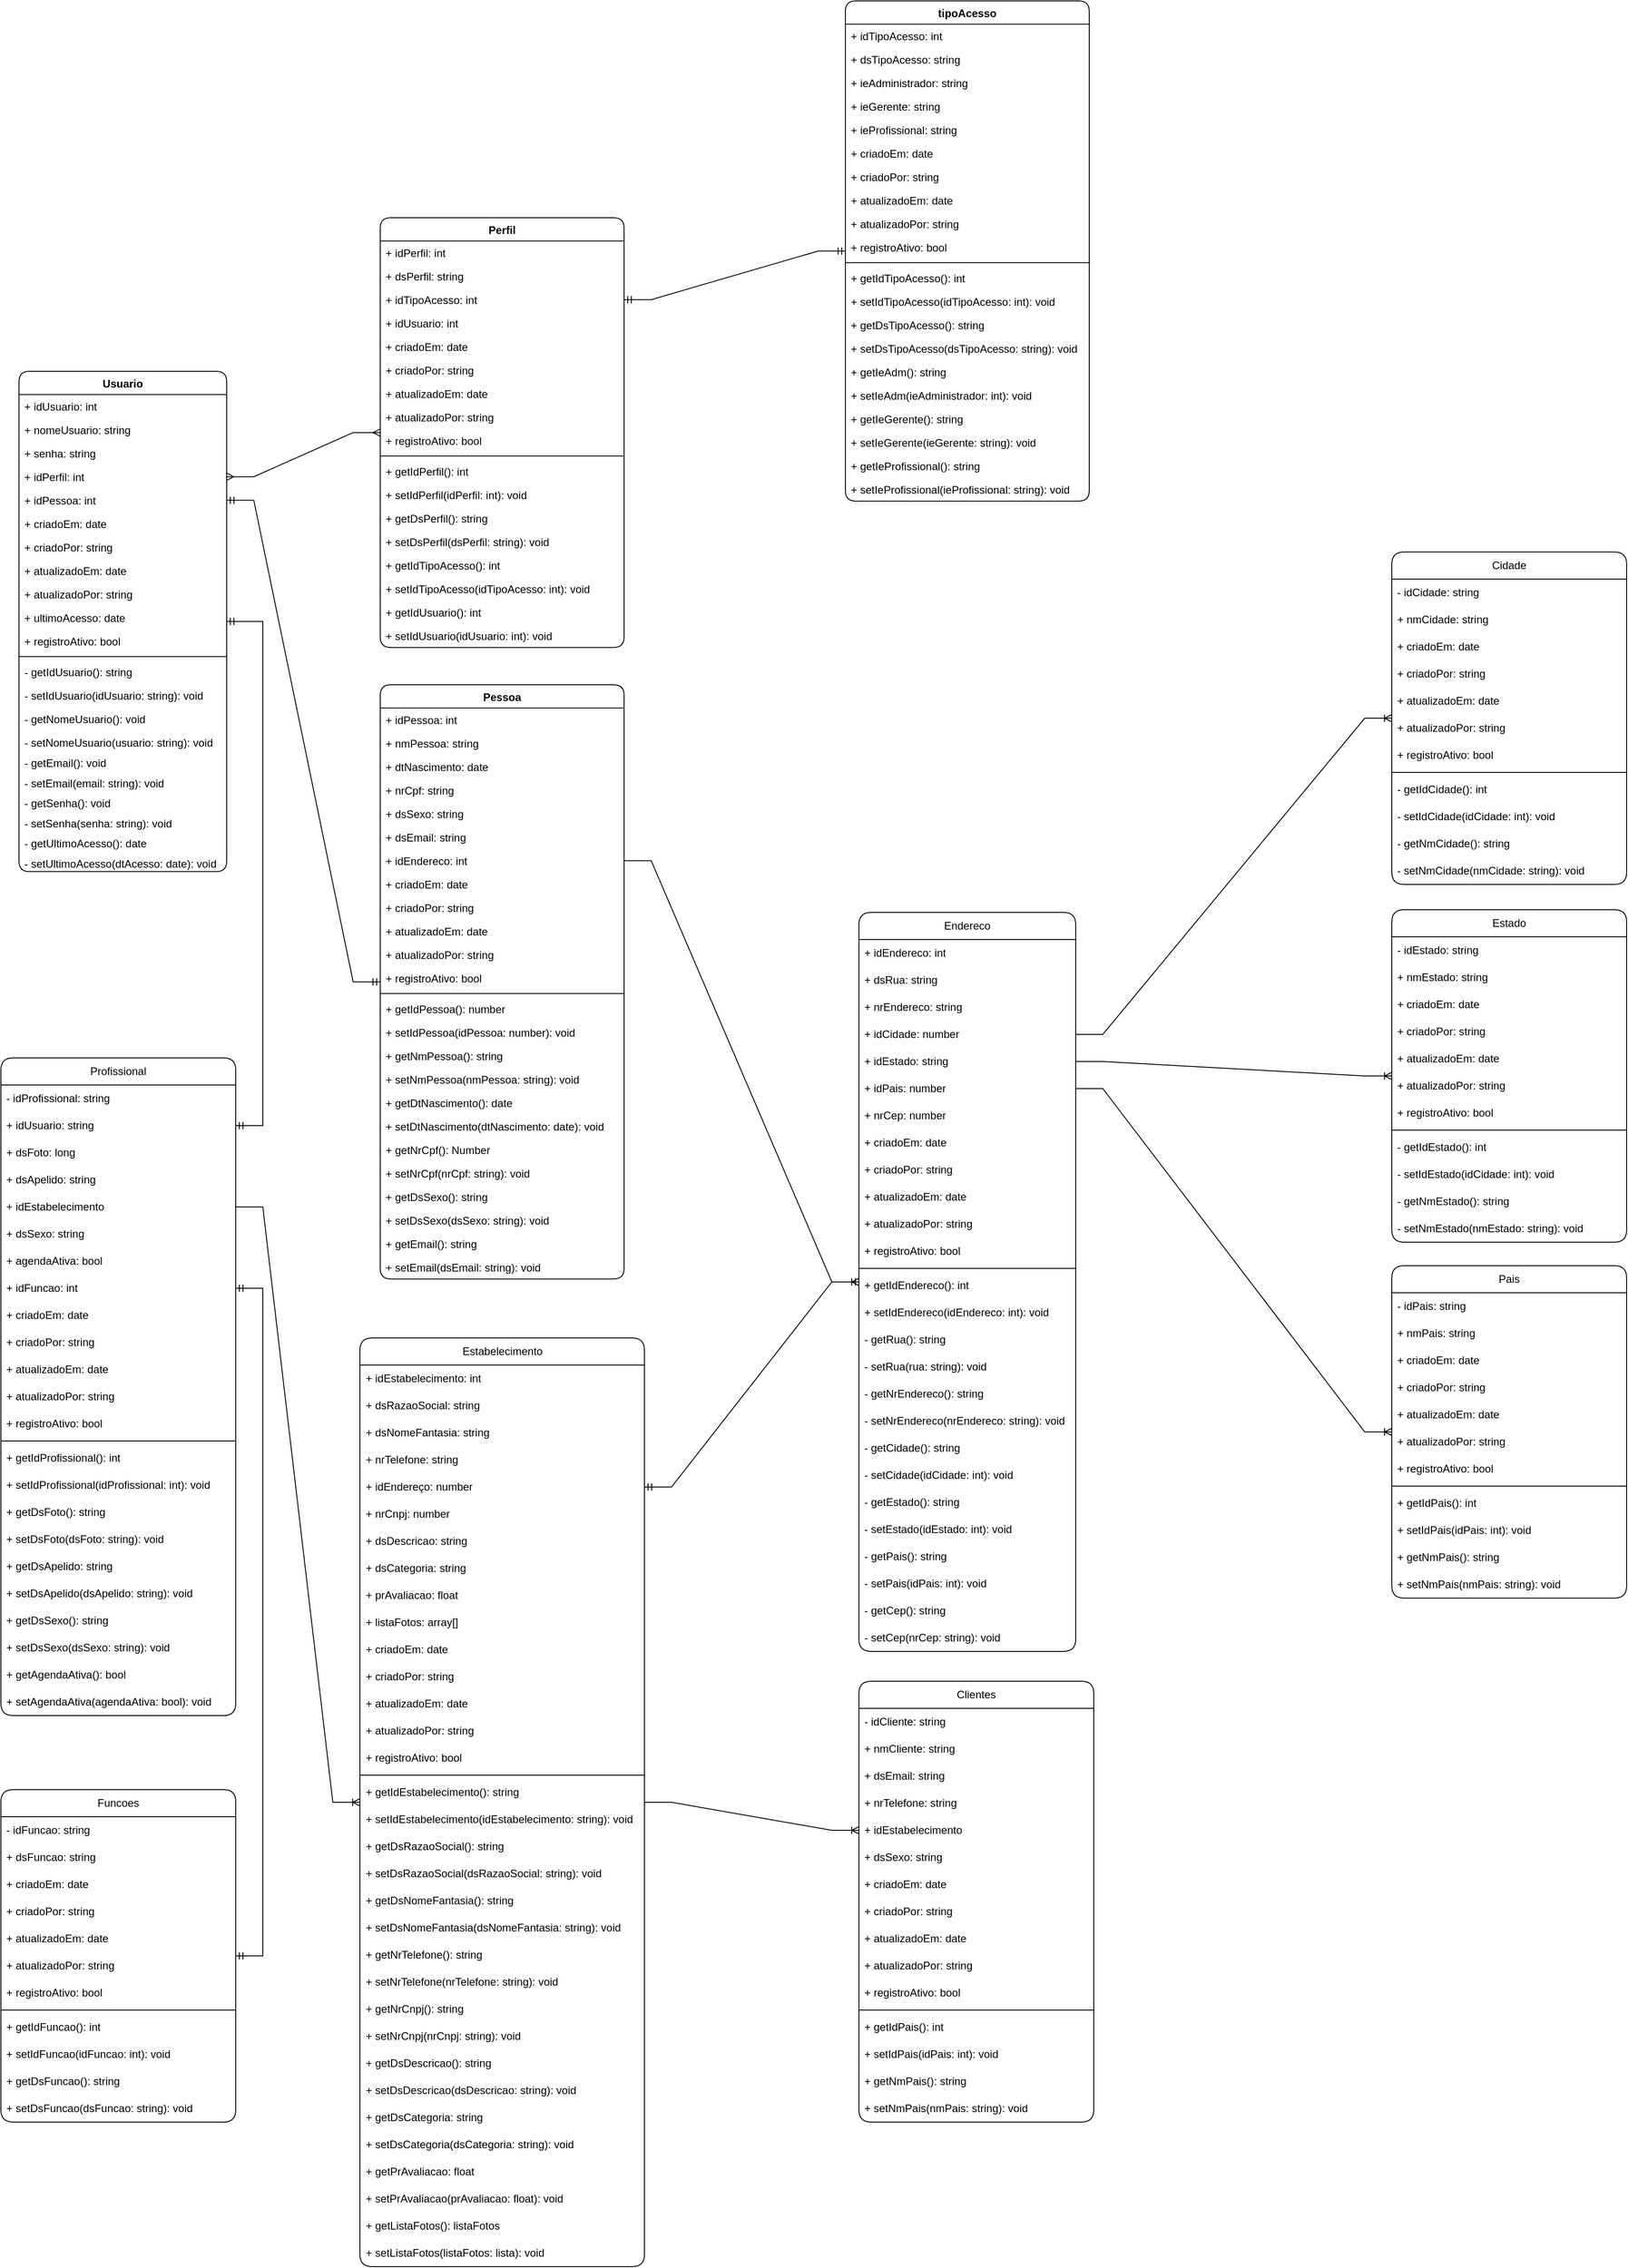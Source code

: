 <mxfile version="24.0.2" type="github">
  <diagram name="Página-1" id="hzcNKE6raNdsnJLooymA">
    <mxGraphModel dx="4547" dy="2827" grid="1" gridSize="10" guides="1" tooltips="1" connect="1" arrows="1" fold="1" page="1" pageScale="1" pageWidth="827" pageHeight="1169" math="0" shadow="0">
      <root>
        <mxCell id="0" />
        <mxCell id="1" parent="0" />
        <mxCell id="2" value="Usuario" style="swimlane;fontStyle=1;align=center;verticalAlign=top;childLayout=stackLayout;horizontal=1;startSize=25.7;horizontalStack=0;resizeParent=1;resizeParentMax=0;resizeLast=0;collapsible=0;marginBottom=0;rounded=1;" parent="1" vertex="1">
          <mxGeometry x="-240" width="230" height="553.8" as="geometry" />
        </mxCell>
        <mxCell id="3" value="+ idUsuario: int" style="text;strokeColor=none;fillColor=none;align=left;verticalAlign=top;spacingLeft=4;spacingRight=4;overflow=hidden;rotatable=0;points=[[0,0.5],[1,0.5]];portConstraint=eastwest;rounded=1;" parent="2" vertex="1">
          <mxGeometry y="25.7" width="230" height="26" as="geometry" />
        </mxCell>
        <mxCell id="4" value="+ nomeUsuario: string" style="text;strokeColor=none;fillColor=none;align=left;verticalAlign=top;spacingLeft=4;spacingRight=4;overflow=hidden;rotatable=0;points=[[0,0.5],[1,0.5]];portConstraint=eastwest;rounded=1;" parent="2" vertex="1">
          <mxGeometry y="51.7" width="230" height="26" as="geometry" />
        </mxCell>
        <mxCell id="6" value="+ senha: string" style="text;strokeColor=none;fillColor=none;align=left;verticalAlign=top;spacingLeft=4;spacingRight=4;overflow=hidden;rotatable=0;points=[[0,0.5],[1,0.5]];portConstraint=eastwest;rounded=1;" parent="2" vertex="1">
          <mxGeometry y="77.7" width="230" height="26" as="geometry" />
        </mxCell>
        <mxCell id="389NvzC_RO50Inqlh07T-171" value="+ idPerfil: int" style="text;strokeColor=none;fillColor=none;align=left;verticalAlign=top;spacingLeft=4;spacingRight=4;overflow=hidden;rotatable=0;points=[[0,0.5],[1,0.5]];portConstraint=eastwest;rounded=1;" vertex="1" parent="2">
          <mxGeometry y="103.7" width="230" height="26" as="geometry" />
        </mxCell>
        <mxCell id="389NvzC_RO50Inqlh07T-232" value="+ idPessoa: int" style="text;strokeColor=none;fillColor=none;align=left;verticalAlign=top;spacingLeft=4;spacingRight=4;overflow=hidden;rotatable=0;points=[[0,0.5],[1,0.5]];portConstraint=eastwest;rounded=1;" vertex="1" parent="2">
          <mxGeometry y="129.7" width="230" height="26" as="geometry" />
        </mxCell>
        <mxCell id="7" value="+ criadoEm: date" style="text;strokeColor=none;fillColor=none;align=left;verticalAlign=top;spacingLeft=4;spacingRight=4;overflow=hidden;rotatable=0;points=[[0,0.5],[1,0.5]];portConstraint=eastwest;rounded=1;" parent="2" vertex="1">
          <mxGeometry y="155.7" width="230" height="26" as="geometry" />
        </mxCell>
        <mxCell id="389NvzC_RO50Inqlh07T-42" value="+ criadoPor: string" style="text;strokeColor=none;fillColor=none;align=left;verticalAlign=top;spacingLeft=4;spacingRight=4;overflow=hidden;rotatable=0;points=[[0,0.5],[1,0.5]];portConstraint=eastwest;rounded=1;" vertex="1" parent="2">
          <mxGeometry y="181.7" width="230" height="26" as="geometry" />
        </mxCell>
        <mxCell id="389NvzC_RO50Inqlh07T-43" value="+ atualizadoEm: date" style="text;strokeColor=none;fillColor=none;align=left;verticalAlign=top;spacingLeft=4;spacingRight=4;overflow=hidden;rotatable=0;points=[[0,0.5],[1,0.5]];portConstraint=eastwest;rounded=1;" vertex="1" parent="2">
          <mxGeometry y="207.7" width="230" height="26" as="geometry" />
        </mxCell>
        <mxCell id="389NvzC_RO50Inqlh07T-45" value="+ atualizadoPor: string" style="text;strokeColor=none;fillColor=none;align=left;verticalAlign=top;spacingLeft=4;spacingRight=4;overflow=hidden;rotatable=0;points=[[0,0.5],[1,0.5]];portConstraint=eastwest;rounded=1;" vertex="1" parent="2">
          <mxGeometry y="233.7" width="230" height="26" as="geometry" />
        </mxCell>
        <mxCell id="8" value="+ ultimoAcesso: date" style="text;strokeColor=none;fillColor=none;align=left;verticalAlign=top;spacingLeft=4;spacingRight=4;overflow=hidden;rotatable=0;points=[[0,0.5],[1,0.5]];portConstraint=eastwest;rounded=1;" parent="2" vertex="1">
          <mxGeometry y="259.7" width="230" height="26" as="geometry" />
        </mxCell>
        <mxCell id="9" value="+ registroAtivo: bool" style="text;strokeColor=none;fillColor=none;align=left;verticalAlign=top;spacingLeft=4;spacingRight=4;overflow=hidden;rotatable=0;points=[[0,0.5],[1,0.5]];portConstraint=eastwest;rounded=1;" parent="2" vertex="1">
          <mxGeometry y="285.7" width="230" height="26" as="geometry" />
        </mxCell>
        <mxCell id="10" style="line;strokeWidth=1;fillColor=none;align=left;verticalAlign=middle;spacingTop=-1;spacingLeft=3;spacingRight=3;rotatable=0;labelPosition=right;points=[];portConstraint=eastwest;strokeColor=inherit;rounded=1;" parent="2" vertex="1">
          <mxGeometry y="311.7" width="230" height="8" as="geometry" />
        </mxCell>
        <mxCell id="22o2V8kA4_nBRsVuC68j-28" value="- getIdUsuario(): string" style="text;strokeColor=none;fillColor=none;align=left;verticalAlign=top;spacingLeft=4;spacingRight=4;overflow=hidden;rotatable=0;points=[[0,0.5],[1,0.5]];portConstraint=eastwest;rounded=1;" parent="2" vertex="1">
          <mxGeometry y="319.7" width="230" height="26" as="geometry" />
        </mxCell>
        <mxCell id="11" value="- setIdUsuario(idUsuario: string): void" style="text;strokeColor=none;fillColor=none;align=left;verticalAlign=top;spacingLeft=4;spacingRight=4;overflow=hidden;rotatable=0;points=[[0,0.5],[1,0.5]];portConstraint=eastwest;rounded=1;" parent="2" vertex="1">
          <mxGeometry y="345.7" width="230" height="26" as="geometry" />
        </mxCell>
        <mxCell id="12" value="- getNomeUsuario(): void" style="text;strokeColor=none;fillColor=none;align=left;verticalAlign=top;spacingLeft=4;spacingRight=4;overflow=hidden;rotatable=0;points=[[0,0.5],[1,0.5]];portConstraint=eastwest;rounded=1;" parent="2" vertex="1">
          <mxGeometry y="371.7" width="230" height="26" as="geometry" />
        </mxCell>
        <mxCell id="22o2V8kA4_nBRsVuC68j-26" value="- setNomeUsuario(usuario: string): void" style="text;strokeColor=none;fillColor=none;align=left;verticalAlign=top;spacingLeft=4;spacingRight=4;overflow=hidden;rotatable=0;points=[[0,0.5],[1,0.5]];portConstraint=eastwest;rounded=1;" parent="2" vertex="1">
          <mxGeometry y="397.7" width="230" height="22.3" as="geometry" />
        </mxCell>
        <mxCell id="389NvzC_RO50Inqlh07T-33" value="- getEmail(): void" style="text;strokeColor=none;fillColor=none;align=left;verticalAlign=top;spacingLeft=4;spacingRight=4;overflow=hidden;rotatable=0;points=[[0,0.5],[1,0.5]];portConstraint=eastwest;rounded=1;" vertex="1" parent="2">
          <mxGeometry y="420" width="230" height="22.3" as="geometry" />
        </mxCell>
        <mxCell id="389NvzC_RO50Inqlh07T-32" value="- setEmail(email: string): void" style="text;strokeColor=none;fillColor=none;align=left;verticalAlign=top;spacingLeft=4;spacingRight=4;overflow=hidden;rotatable=0;points=[[0,0.5],[1,0.5]];portConstraint=eastwest;rounded=1;" vertex="1" parent="2">
          <mxGeometry y="442.3" width="230" height="22.3" as="geometry" />
        </mxCell>
        <mxCell id="389NvzC_RO50Inqlh07T-31" value="- getSenha(): void" style="text;strokeColor=none;fillColor=none;align=left;verticalAlign=top;spacingLeft=4;spacingRight=4;overflow=hidden;rotatable=0;points=[[0,0.5],[1,0.5]];portConstraint=eastwest;rounded=1;" vertex="1" parent="2">
          <mxGeometry y="464.6" width="230" height="22.3" as="geometry" />
        </mxCell>
        <mxCell id="389NvzC_RO50Inqlh07T-30" value="- setSenha(senha: string): void" style="text;strokeColor=none;fillColor=none;align=left;verticalAlign=top;spacingLeft=4;spacingRight=4;overflow=hidden;rotatable=0;points=[[0,0.5],[1,0.5]];portConstraint=eastwest;rounded=1;" vertex="1" parent="2">
          <mxGeometry y="486.9" width="230" height="22.3" as="geometry" />
        </mxCell>
        <mxCell id="389NvzC_RO50Inqlh07T-46" value="- getUltimoAcesso(): date" style="text;strokeColor=none;fillColor=none;align=left;verticalAlign=top;spacingLeft=4;spacingRight=4;overflow=hidden;rotatable=0;points=[[0,0.5],[1,0.5]];portConstraint=eastwest;rounded=1;" vertex="1" parent="2">
          <mxGeometry y="509.2" width="230" height="22.3" as="geometry" />
        </mxCell>
        <mxCell id="389NvzC_RO50Inqlh07T-47" value="- setUltimoAcesso(dtAcesso: date): void" style="text;strokeColor=none;fillColor=none;align=left;verticalAlign=top;spacingLeft=4;spacingRight=4;overflow=hidden;rotatable=0;points=[[0,0.5],[1,0.5]];portConstraint=eastwest;rounded=1;" vertex="1" parent="2">
          <mxGeometry y="531.5" width="230" height="22.3" as="geometry" />
        </mxCell>
        <mxCell id="22o2V8kA4_nBRsVuC68j-12" value="Pessoa" style="swimlane;fontStyle=1;align=center;verticalAlign=top;childLayout=stackLayout;horizontal=1;startSize=25.7;horizontalStack=0;resizeParent=1;resizeParentMax=0;resizeLast=0;collapsible=0;marginBottom=0;rounded=1;" parent="1" vertex="1">
          <mxGeometry x="160" y="347" width="270" height="657.7" as="geometry" />
        </mxCell>
        <mxCell id="22o2V8kA4_nBRsVuC68j-13" value="+ idPessoa: int" style="text;strokeColor=none;fillColor=none;align=left;verticalAlign=top;spacingLeft=4;spacingRight=4;overflow=hidden;rotatable=0;points=[[0,0.5],[1,0.5]];portConstraint=eastwest;rounded=1;" parent="22o2V8kA4_nBRsVuC68j-12" vertex="1">
          <mxGeometry y="25.7" width="270" height="26" as="geometry" />
        </mxCell>
        <mxCell id="22o2V8kA4_nBRsVuC68j-14" value="+ nmPessoa: string" style="text;strokeColor=none;fillColor=none;align=left;verticalAlign=top;spacingLeft=4;spacingRight=4;overflow=hidden;rotatable=0;points=[[0,0.5],[1,0.5]];portConstraint=eastwest;rounded=1;" parent="22o2V8kA4_nBRsVuC68j-12" vertex="1">
          <mxGeometry y="51.7" width="270" height="26" as="geometry" />
        </mxCell>
        <mxCell id="22o2V8kA4_nBRsVuC68j-15" value="+ dtNascimento: date" style="text;strokeColor=none;fillColor=none;align=left;verticalAlign=top;spacingLeft=4;spacingRight=4;overflow=hidden;rotatable=0;points=[[0,0.5],[1,0.5]];portConstraint=eastwest;rounded=1;" parent="22o2V8kA4_nBRsVuC68j-12" vertex="1">
          <mxGeometry y="77.7" width="270" height="26" as="geometry" />
        </mxCell>
        <mxCell id="22o2V8kA4_nBRsVuC68j-16" value="+ nrCpf: string" style="text;strokeColor=none;fillColor=none;align=left;verticalAlign=top;spacingLeft=4;spacingRight=4;overflow=hidden;rotatable=0;points=[[0,0.5],[1,0.5]];portConstraint=eastwest;rounded=1;" parent="22o2V8kA4_nBRsVuC68j-12" vertex="1">
          <mxGeometry y="103.7" width="270" height="26" as="geometry" />
        </mxCell>
        <mxCell id="22o2V8kA4_nBRsVuC68j-17" value="+ dsSexo: string" style="text;strokeColor=none;fillColor=none;align=left;verticalAlign=top;spacingLeft=4;spacingRight=4;overflow=hidden;rotatable=0;points=[[0,0.5],[1,0.5]];portConstraint=eastwest;rounded=1;" parent="22o2V8kA4_nBRsVuC68j-12" vertex="1">
          <mxGeometry y="129.7" width="270" height="26" as="geometry" />
        </mxCell>
        <mxCell id="389NvzC_RO50Inqlh07T-41" value="+ dsEmail: string" style="text;strokeColor=none;fillColor=none;align=left;verticalAlign=top;spacingLeft=4;spacingRight=4;overflow=hidden;rotatable=0;points=[[0,0.5],[1,0.5]];portConstraint=eastwest;rounded=1;" vertex="1" parent="22o2V8kA4_nBRsVuC68j-12">
          <mxGeometry y="155.7" width="270" height="26" as="geometry" />
        </mxCell>
        <mxCell id="389NvzC_RO50Inqlh07T-87" value="+ idEndereco: int" style="text;strokeColor=none;fillColor=none;align=left;verticalAlign=top;spacingLeft=4;spacingRight=4;overflow=hidden;rotatable=0;points=[[0,0.5],[1,0.5]];portConstraint=eastwest;rounded=1;" vertex="1" parent="22o2V8kA4_nBRsVuC68j-12">
          <mxGeometry y="181.7" width="270" height="26" as="geometry" />
        </mxCell>
        <mxCell id="22o2V8kA4_nBRsVuC68j-18" value="+ criadoEm: date" style="text;strokeColor=none;fillColor=none;align=left;verticalAlign=top;spacingLeft=4;spacingRight=4;overflow=hidden;rotatable=0;points=[[0,0.5],[1,0.5]];portConstraint=eastwest;rounded=1;" parent="22o2V8kA4_nBRsVuC68j-12" vertex="1">
          <mxGeometry y="207.7" width="270" height="26" as="geometry" />
        </mxCell>
        <mxCell id="22o2V8kA4_nBRsVuC68j-30" value="+ criadoPor: string" style="text;strokeColor=none;fillColor=none;align=left;verticalAlign=top;spacingLeft=4;spacingRight=4;overflow=hidden;rotatable=0;points=[[0,0.5],[1,0.5]];portConstraint=eastwest;rounded=1;" parent="22o2V8kA4_nBRsVuC68j-12" vertex="1">
          <mxGeometry y="233.7" width="270" height="26" as="geometry" />
        </mxCell>
        <mxCell id="22o2V8kA4_nBRsVuC68j-29" value="+ atualizadoEm: date" style="text;strokeColor=none;fillColor=none;align=left;verticalAlign=top;spacingLeft=4;spacingRight=4;overflow=hidden;rotatable=0;points=[[0,0.5],[1,0.5]];portConstraint=eastwest;rounded=1;" parent="22o2V8kA4_nBRsVuC68j-12" vertex="1">
          <mxGeometry y="259.7" width="270" height="26" as="geometry" />
        </mxCell>
        <mxCell id="22o2V8kA4_nBRsVuC68j-31" value="+ atualizadoPor: string" style="text;strokeColor=none;fillColor=none;align=left;verticalAlign=top;spacingLeft=4;spacingRight=4;overflow=hidden;rotatable=0;points=[[0,0.5],[1,0.5]];portConstraint=eastwest;rounded=1;" parent="22o2V8kA4_nBRsVuC68j-12" vertex="1">
          <mxGeometry y="285.7" width="270" height="26" as="geometry" />
        </mxCell>
        <mxCell id="22o2V8kA4_nBRsVuC68j-19" value="+ registroAtivo: bool" style="text;strokeColor=none;fillColor=none;align=left;verticalAlign=top;spacingLeft=4;spacingRight=4;overflow=hidden;rotatable=0;points=[[0,0.5],[1,0.5]];portConstraint=eastwest;rounded=1;" parent="22o2V8kA4_nBRsVuC68j-12" vertex="1">
          <mxGeometry y="311.7" width="270" height="26" as="geometry" />
        </mxCell>
        <mxCell id="22o2V8kA4_nBRsVuC68j-20" style="line;strokeWidth=1;fillColor=none;align=left;verticalAlign=middle;spacingTop=-1;spacingLeft=3;spacingRight=3;rotatable=0;labelPosition=right;points=[];portConstraint=eastwest;strokeColor=inherit;rounded=1;" parent="22o2V8kA4_nBRsVuC68j-12" vertex="1">
          <mxGeometry y="337.7" width="270" height="8" as="geometry" />
        </mxCell>
        <mxCell id="22o2V8kA4_nBRsVuC68j-21" value="+ getIdPessoa(): number" style="text;strokeColor=none;fillColor=none;align=left;verticalAlign=top;spacingLeft=4;spacingRight=4;overflow=hidden;rotatable=0;points=[[0,0.5],[1,0.5]];portConstraint=eastwest;rounded=1;" parent="22o2V8kA4_nBRsVuC68j-12" vertex="1">
          <mxGeometry y="345.7" width="270" height="26" as="geometry" />
        </mxCell>
        <mxCell id="22o2V8kA4_nBRsVuC68j-22" value="+ setIdPessoa(idPessoa: number): void" style="text;strokeColor=none;fillColor=none;align=left;verticalAlign=top;spacingLeft=4;spacingRight=4;overflow=hidden;rotatable=0;points=[[0,0.5],[1,0.5]];portConstraint=eastwest;rounded=1;" parent="22o2V8kA4_nBRsVuC68j-12" vertex="1">
          <mxGeometry y="371.7" width="270" height="26" as="geometry" />
        </mxCell>
        <mxCell id="389NvzC_RO50Inqlh07T-57" value="+ getNmPessoa(): string" style="text;strokeColor=none;fillColor=none;align=left;verticalAlign=top;spacingLeft=4;spacingRight=4;overflow=hidden;rotatable=0;points=[[0,0.5],[1,0.5]];portConstraint=eastwest;rounded=1;" vertex="1" parent="22o2V8kA4_nBRsVuC68j-12">
          <mxGeometry y="397.7" width="270" height="26" as="geometry" />
        </mxCell>
        <mxCell id="389NvzC_RO50Inqlh07T-56" value="+ setNmPessoa(nmPessoa: string): void" style="text;strokeColor=none;fillColor=none;align=left;verticalAlign=top;spacingLeft=4;spacingRight=4;overflow=hidden;rotatable=0;points=[[0,0.5],[1,0.5]];portConstraint=eastwest;rounded=1;" vertex="1" parent="22o2V8kA4_nBRsVuC68j-12">
          <mxGeometry y="423.7" width="270" height="26" as="geometry" />
        </mxCell>
        <mxCell id="389NvzC_RO50Inqlh07T-55" value="+ getDtNascimento(): date" style="text;strokeColor=none;fillColor=none;align=left;verticalAlign=top;spacingLeft=4;spacingRight=4;overflow=hidden;rotatable=0;points=[[0,0.5],[1,0.5]];portConstraint=eastwest;rounded=1;" vertex="1" parent="22o2V8kA4_nBRsVuC68j-12">
          <mxGeometry y="449.7" width="270" height="26" as="geometry" />
        </mxCell>
        <mxCell id="389NvzC_RO50Inqlh07T-54" value="+ setDtNascimento(dtNascimento: date): void" style="text;strokeColor=none;fillColor=none;align=left;verticalAlign=top;spacingLeft=4;spacingRight=4;overflow=hidden;rotatable=0;points=[[0,0.5],[1,0.5]];portConstraint=eastwest;rounded=1;" vertex="1" parent="22o2V8kA4_nBRsVuC68j-12">
          <mxGeometry y="475.7" width="270" height="26" as="geometry" />
        </mxCell>
        <mxCell id="389NvzC_RO50Inqlh07T-53" value="+ getNrCpf(): Number" style="text;strokeColor=none;fillColor=none;align=left;verticalAlign=top;spacingLeft=4;spacingRight=4;overflow=hidden;rotatable=0;points=[[0,0.5],[1,0.5]];portConstraint=eastwest;rounded=1;" vertex="1" parent="22o2V8kA4_nBRsVuC68j-12">
          <mxGeometry y="501.7" width="270" height="26" as="geometry" />
        </mxCell>
        <mxCell id="389NvzC_RO50Inqlh07T-52" value="+ setNrCpf(nrCpf: string): void" style="text;strokeColor=none;fillColor=none;align=left;verticalAlign=top;spacingLeft=4;spacingRight=4;overflow=hidden;rotatable=0;points=[[0,0.5],[1,0.5]];portConstraint=eastwest;rounded=1;" vertex="1" parent="22o2V8kA4_nBRsVuC68j-12">
          <mxGeometry y="527.7" width="270" height="26" as="geometry" />
        </mxCell>
        <mxCell id="389NvzC_RO50Inqlh07T-51" value="+ getDsSexo(): string" style="text;strokeColor=none;fillColor=none;align=left;verticalAlign=top;spacingLeft=4;spacingRight=4;overflow=hidden;rotatable=0;points=[[0,0.5],[1,0.5]];portConstraint=eastwest;rounded=1;" vertex="1" parent="22o2V8kA4_nBRsVuC68j-12">
          <mxGeometry y="553.7" width="270" height="26" as="geometry" />
        </mxCell>
        <mxCell id="389NvzC_RO50Inqlh07T-50" value="+ setDsSexo(dsSexo: string): void" style="text;strokeColor=none;fillColor=none;align=left;verticalAlign=top;spacingLeft=4;spacingRight=4;overflow=hidden;rotatable=0;points=[[0,0.5],[1,0.5]];portConstraint=eastwest;rounded=1;" vertex="1" parent="22o2V8kA4_nBRsVuC68j-12">
          <mxGeometry y="579.7" width="270" height="26" as="geometry" />
        </mxCell>
        <mxCell id="389NvzC_RO50Inqlh07T-49" value="+ getEmail(): string" style="text;strokeColor=none;fillColor=none;align=left;verticalAlign=top;spacingLeft=4;spacingRight=4;overflow=hidden;rotatable=0;points=[[0,0.5],[1,0.5]];portConstraint=eastwest;rounded=1;" vertex="1" parent="22o2V8kA4_nBRsVuC68j-12">
          <mxGeometry y="605.7" width="270" height="26" as="geometry" />
        </mxCell>
        <mxCell id="389NvzC_RO50Inqlh07T-48" value="+ setEmail(dsEmail: string): void" style="text;strokeColor=none;fillColor=none;align=left;verticalAlign=top;spacingLeft=4;spacingRight=4;overflow=hidden;rotatable=0;points=[[0,0.5],[1,0.5]];portConstraint=eastwest;rounded=1;" vertex="1" parent="22o2V8kA4_nBRsVuC68j-12">
          <mxGeometry y="631.7" width="270" height="26" as="geometry" />
        </mxCell>
        <mxCell id="22o2V8kA4_nBRsVuC68j-34" value="Endereco" style="swimlane;fontStyle=0;childLayout=stackLayout;horizontal=1;startSize=30;horizontalStack=0;resizeParent=1;resizeParentMax=0;resizeLast=0;collapsible=1;marginBottom=0;whiteSpace=wrap;html=1;rounded=1;" parent="1" vertex="1">
          <mxGeometry x="690" y="599" width="240" height="818" as="geometry">
            <mxRectangle x="790" y="540" width="90" height="30" as="alternateBounds" />
          </mxGeometry>
        </mxCell>
        <mxCell id="389NvzC_RO50Inqlh07T-88" value="+ idEndereco: int" style="text;strokeColor=none;fillColor=none;align=left;verticalAlign=middle;spacingLeft=4;spacingRight=4;overflow=hidden;points=[[0,0.5],[1,0.5]];portConstraint=eastwest;rotatable=0;whiteSpace=wrap;html=1;" vertex="1" parent="22o2V8kA4_nBRsVuC68j-34">
          <mxGeometry y="30" width="240" height="30" as="geometry" />
        </mxCell>
        <mxCell id="22o2V8kA4_nBRsVuC68j-35" value="+ dsRua: string" style="text;strokeColor=none;fillColor=none;align=left;verticalAlign=middle;spacingLeft=4;spacingRight=4;overflow=hidden;points=[[0,0.5],[1,0.5]];portConstraint=eastwest;rotatable=0;whiteSpace=wrap;html=1;" parent="22o2V8kA4_nBRsVuC68j-34" vertex="1">
          <mxGeometry y="60" width="240" height="30" as="geometry" />
        </mxCell>
        <mxCell id="389NvzC_RO50Inqlh07T-13" value="+ nrEndereco: string" style="text;strokeColor=none;fillColor=none;align=left;verticalAlign=middle;spacingLeft=4;spacingRight=4;overflow=hidden;points=[[0,0.5],[1,0.5]];portConstraint=eastwest;rotatable=0;whiteSpace=wrap;html=1;" vertex="1" parent="22o2V8kA4_nBRsVuC68j-34">
          <mxGeometry y="90" width="240" height="30" as="geometry" />
        </mxCell>
        <mxCell id="389NvzC_RO50Inqlh07T-14" value="+ idCidade: number" style="text;strokeColor=none;fillColor=none;align=left;verticalAlign=middle;spacingLeft=4;spacingRight=4;overflow=hidden;points=[[0,0.5],[1,0.5]];portConstraint=eastwest;rotatable=0;whiteSpace=wrap;html=1;" vertex="1" parent="22o2V8kA4_nBRsVuC68j-34">
          <mxGeometry y="120" width="240" height="30" as="geometry" />
        </mxCell>
        <mxCell id="389NvzC_RO50Inqlh07T-15" value="+ idEstado: string" style="text;strokeColor=none;fillColor=none;align=left;verticalAlign=middle;spacingLeft=4;spacingRight=4;overflow=hidden;points=[[0,0.5],[1,0.5]];portConstraint=eastwest;rotatable=0;whiteSpace=wrap;html=1;" vertex="1" parent="22o2V8kA4_nBRsVuC68j-34">
          <mxGeometry y="150" width="240" height="30" as="geometry" />
        </mxCell>
        <mxCell id="389NvzC_RO50Inqlh07T-16" value="+ idPais: number" style="text;strokeColor=none;fillColor=none;align=left;verticalAlign=middle;spacingLeft=4;spacingRight=4;overflow=hidden;points=[[0,0.5],[1,0.5]];portConstraint=eastwest;rotatable=0;whiteSpace=wrap;html=1;" vertex="1" parent="22o2V8kA4_nBRsVuC68j-34">
          <mxGeometry y="180" width="240" height="30" as="geometry" />
        </mxCell>
        <mxCell id="389NvzC_RO50Inqlh07T-18" value="+ nrCep: number" style="text;strokeColor=none;fillColor=none;align=left;verticalAlign=middle;spacingLeft=4;spacingRight=4;overflow=hidden;points=[[0,0.5],[1,0.5]];portConstraint=eastwest;rotatable=0;whiteSpace=wrap;html=1;" vertex="1" parent="22o2V8kA4_nBRsVuC68j-34">
          <mxGeometry y="210" width="240" height="30" as="geometry" />
        </mxCell>
        <mxCell id="389NvzC_RO50Inqlh07T-61" value="+ criadoEm: date" style="text;strokeColor=none;fillColor=none;align=left;verticalAlign=middle;spacingLeft=4;spacingRight=4;overflow=hidden;points=[[0,0.5],[1,0.5]];portConstraint=eastwest;rotatable=0;whiteSpace=wrap;html=1;" vertex="1" parent="22o2V8kA4_nBRsVuC68j-34">
          <mxGeometry y="240" width="240" height="30" as="geometry" />
        </mxCell>
        <mxCell id="389NvzC_RO50Inqlh07T-60" value="+ criadoPor: string" style="text;strokeColor=none;fillColor=none;align=left;verticalAlign=middle;spacingLeft=4;spacingRight=4;overflow=hidden;points=[[0,0.5],[1,0.5]];portConstraint=eastwest;rotatable=0;whiteSpace=wrap;html=1;" vertex="1" parent="22o2V8kA4_nBRsVuC68j-34">
          <mxGeometry y="270" width="240" height="30" as="geometry" />
        </mxCell>
        <mxCell id="389NvzC_RO50Inqlh07T-59" value="+ atualizadoEm: date" style="text;strokeColor=none;fillColor=none;align=left;verticalAlign=middle;spacingLeft=4;spacingRight=4;overflow=hidden;points=[[0,0.5],[1,0.5]];portConstraint=eastwest;rotatable=0;whiteSpace=wrap;html=1;" vertex="1" parent="22o2V8kA4_nBRsVuC68j-34">
          <mxGeometry y="300" width="240" height="30" as="geometry" />
        </mxCell>
        <mxCell id="389NvzC_RO50Inqlh07T-58" value="+ atualizadoPor: string" style="text;strokeColor=none;fillColor=none;align=left;verticalAlign=middle;spacingLeft=4;spacingRight=4;overflow=hidden;points=[[0,0.5],[1,0.5]];portConstraint=eastwest;rotatable=0;whiteSpace=wrap;html=1;" vertex="1" parent="22o2V8kA4_nBRsVuC68j-34">
          <mxGeometry y="330" width="240" height="30" as="geometry" />
        </mxCell>
        <mxCell id="389NvzC_RO50Inqlh07T-340" value="+ registroAtivo: bool" style="text;strokeColor=none;fillColor=none;align=left;verticalAlign=middle;spacingLeft=4;spacingRight=4;overflow=hidden;points=[[0,0.5],[1,0.5]];portConstraint=eastwest;rotatable=0;whiteSpace=wrap;html=1;" vertex="1" parent="22o2V8kA4_nBRsVuC68j-34">
          <mxGeometry y="360" width="240" height="30" as="geometry" />
        </mxCell>
        <mxCell id="389NvzC_RO50Inqlh07T-19" style="line;strokeWidth=1;fillColor=none;align=left;verticalAlign=middle;spacingTop=-1;spacingLeft=3;spacingRight=3;rotatable=0;labelPosition=right;points=[];portConstraint=eastwest;strokeColor=inherit;rounded=1;" vertex="1" parent="22o2V8kA4_nBRsVuC68j-34">
          <mxGeometry y="390" width="240" height="8" as="geometry" />
        </mxCell>
        <mxCell id="389NvzC_RO50Inqlh07T-265" value="+ getIdEndereco(): int" style="text;strokeColor=none;fillColor=none;align=left;verticalAlign=middle;spacingLeft=4;spacingRight=4;overflow=hidden;points=[[0,0.5],[1,0.5]];portConstraint=eastwest;rotatable=0;whiteSpace=wrap;html=1;" vertex="1" parent="22o2V8kA4_nBRsVuC68j-34">
          <mxGeometry y="398" width="240" height="30" as="geometry" />
        </mxCell>
        <mxCell id="389NvzC_RO50Inqlh07T-266" value="+ setIdEndereco(idEndereco: int): void" style="text;strokeColor=none;fillColor=none;align=left;verticalAlign=middle;spacingLeft=4;spacingRight=4;overflow=hidden;points=[[0,0.5],[1,0.5]];portConstraint=eastwest;rotatable=0;whiteSpace=wrap;html=1;" vertex="1" parent="22o2V8kA4_nBRsVuC68j-34">
          <mxGeometry y="428" width="240" height="30" as="geometry" />
        </mxCell>
        <mxCell id="22o2V8kA4_nBRsVuC68j-36" value="- getRua(): string" style="text;strokeColor=none;fillColor=none;align=left;verticalAlign=middle;spacingLeft=4;spacingRight=4;overflow=hidden;points=[[0,0.5],[1,0.5]];portConstraint=eastwest;rotatable=0;whiteSpace=wrap;html=1;" parent="22o2V8kA4_nBRsVuC68j-34" vertex="1">
          <mxGeometry y="458" width="240" height="30" as="geometry" />
        </mxCell>
        <mxCell id="22o2V8kA4_nBRsVuC68j-37" value="- setRua(rua: string): void" style="text;strokeColor=none;fillColor=none;align=left;verticalAlign=middle;spacingLeft=4;spacingRight=4;overflow=hidden;points=[[0,0.5],[1,0.5]];portConstraint=eastwest;rotatable=0;whiteSpace=wrap;html=1;" parent="22o2V8kA4_nBRsVuC68j-34" vertex="1">
          <mxGeometry y="488" width="240" height="30" as="geometry" />
        </mxCell>
        <mxCell id="389NvzC_RO50Inqlh07T-24" value="- getNrEndereco(): string" style="text;strokeColor=none;fillColor=none;align=left;verticalAlign=middle;spacingLeft=4;spacingRight=4;overflow=hidden;points=[[0,0.5],[1,0.5]];portConstraint=eastwest;rotatable=0;whiteSpace=wrap;html=1;" vertex="1" parent="22o2V8kA4_nBRsVuC68j-34">
          <mxGeometry y="518" width="240" height="30" as="geometry" />
        </mxCell>
        <mxCell id="389NvzC_RO50Inqlh07T-23" value="- setNrEndereco(nrEndereco: string): void" style="text;strokeColor=none;fillColor=none;align=left;verticalAlign=middle;spacingLeft=4;spacingRight=4;overflow=hidden;points=[[0,0.5],[1,0.5]];portConstraint=eastwest;rotatable=0;whiteSpace=wrap;html=1;" vertex="1" parent="22o2V8kA4_nBRsVuC68j-34">
          <mxGeometry y="548" width="240" height="30" as="geometry" />
        </mxCell>
        <mxCell id="389NvzC_RO50Inqlh07T-22" value="- getCidade(): string" style="text;strokeColor=none;fillColor=none;align=left;verticalAlign=middle;spacingLeft=4;spacingRight=4;overflow=hidden;points=[[0,0.5],[1,0.5]];portConstraint=eastwest;rotatable=0;whiteSpace=wrap;html=1;" vertex="1" parent="22o2V8kA4_nBRsVuC68j-34">
          <mxGeometry y="578" width="240" height="30" as="geometry" />
        </mxCell>
        <mxCell id="389NvzC_RO50Inqlh07T-29" value="- setCidade(idCidade: int): void" style="text;strokeColor=none;fillColor=none;align=left;verticalAlign=middle;spacingLeft=4;spacingRight=4;overflow=hidden;points=[[0,0.5],[1,0.5]];portConstraint=eastwest;rotatable=0;whiteSpace=wrap;html=1;" vertex="1" parent="22o2V8kA4_nBRsVuC68j-34">
          <mxGeometry y="608" width="240" height="30" as="geometry" />
        </mxCell>
        <mxCell id="389NvzC_RO50Inqlh07T-28" value="- getEstado(): string" style="text;strokeColor=none;fillColor=none;align=left;verticalAlign=middle;spacingLeft=4;spacingRight=4;overflow=hidden;points=[[0,0.5],[1,0.5]];portConstraint=eastwest;rotatable=0;whiteSpace=wrap;html=1;" vertex="1" parent="22o2V8kA4_nBRsVuC68j-34">
          <mxGeometry y="638" width="240" height="30" as="geometry" />
        </mxCell>
        <mxCell id="389NvzC_RO50Inqlh07T-27" value="- setEstado(idEstado: int): void" style="text;strokeColor=none;fillColor=none;align=left;verticalAlign=middle;spacingLeft=4;spacingRight=4;overflow=hidden;points=[[0,0.5],[1,0.5]];portConstraint=eastwest;rotatable=0;whiteSpace=wrap;html=1;" vertex="1" parent="22o2V8kA4_nBRsVuC68j-34">
          <mxGeometry y="668" width="240" height="30" as="geometry" />
        </mxCell>
        <mxCell id="389NvzC_RO50Inqlh07T-26" value="- getPais(): string" style="text;strokeColor=none;fillColor=none;align=left;verticalAlign=middle;spacingLeft=4;spacingRight=4;overflow=hidden;points=[[0,0.5],[1,0.5]];portConstraint=eastwest;rotatable=0;whiteSpace=wrap;html=1;" vertex="1" parent="22o2V8kA4_nBRsVuC68j-34">
          <mxGeometry y="698" width="240" height="30" as="geometry" />
        </mxCell>
        <mxCell id="389NvzC_RO50Inqlh07T-25" value="- setPais(idPais: int): void" style="text;strokeColor=none;fillColor=none;align=left;verticalAlign=middle;spacingLeft=4;spacingRight=4;overflow=hidden;points=[[0,0.5],[1,0.5]];portConstraint=eastwest;rotatable=0;whiteSpace=wrap;html=1;" vertex="1" parent="22o2V8kA4_nBRsVuC68j-34">
          <mxGeometry y="728" width="240" height="30" as="geometry" />
        </mxCell>
        <mxCell id="389NvzC_RO50Inqlh07T-21" value="- getCep(): string" style="text;strokeColor=none;fillColor=none;align=left;verticalAlign=middle;spacingLeft=4;spacingRight=4;overflow=hidden;points=[[0,0.5],[1,0.5]];portConstraint=eastwest;rotatable=0;whiteSpace=wrap;html=1;" vertex="1" parent="22o2V8kA4_nBRsVuC68j-34">
          <mxGeometry y="758" width="240" height="30" as="geometry" />
        </mxCell>
        <mxCell id="389NvzC_RO50Inqlh07T-20" value="- setCep(nrCep: string): void" style="text;strokeColor=none;fillColor=none;align=left;verticalAlign=middle;spacingLeft=4;spacingRight=4;overflow=hidden;points=[[0,0.5],[1,0.5]];portConstraint=eastwest;rotatable=0;whiteSpace=wrap;html=1;" vertex="1" parent="22o2V8kA4_nBRsVuC68j-34">
          <mxGeometry y="788" width="240" height="30" as="geometry" />
        </mxCell>
        <mxCell id="389NvzC_RO50Inqlh07T-12" value="" style="edgeStyle=entityRelationEdgeStyle;fontSize=12;html=1;endArrow=ERoneToMany;rounded=0;" edge="1" parent="1" source="389NvzC_RO50Inqlh07T-87" target="22o2V8kA4_nBRsVuC68j-34">
          <mxGeometry width="100" height="100" relative="1" as="geometry">
            <mxPoint x="394" y="519" as="sourcePoint" />
            <mxPoint x="494" y="419" as="targetPoint" />
          </mxGeometry>
        </mxCell>
        <mxCell id="389NvzC_RO50Inqlh07T-34" value="" style="edgeStyle=entityRelationEdgeStyle;fontSize=12;html=1;endArrow=ERmandOne;startArrow=ERmandOne;rounded=0;" edge="1" parent="1" source="389NvzC_RO50Inqlh07T-232" target="22o2V8kA4_nBRsVuC68j-12">
          <mxGeometry width="100" height="100" relative="1" as="geometry">
            <mxPoint x="30" y="240" as="sourcePoint" />
            <mxPoint x="310" y="130" as="targetPoint" />
          </mxGeometry>
        </mxCell>
        <mxCell id="389NvzC_RO50Inqlh07T-62" value="Cidade" style="swimlane;fontStyle=0;childLayout=stackLayout;horizontal=1;startSize=30;horizontalStack=0;resizeParent=1;resizeParentMax=0;resizeLast=0;collapsible=1;marginBottom=0;whiteSpace=wrap;html=1;rounded=1;" vertex="1" parent="1">
          <mxGeometry x="1280" y="200" width="260" height="368" as="geometry">
            <mxRectangle x="1320" y="140" width="80" height="30" as="alternateBounds" />
          </mxGeometry>
        </mxCell>
        <mxCell id="389NvzC_RO50Inqlh07T-63" value="- idCidade: string" style="text;strokeColor=none;fillColor=none;align=left;verticalAlign=middle;spacingLeft=4;spacingRight=4;overflow=hidden;points=[[0,0.5],[1,0.5]];portConstraint=eastwest;rotatable=0;whiteSpace=wrap;html=1;" vertex="1" parent="389NvzC_RO50Inqlh07T-62">
          <mxGeometry y="30" width="260" height="30" as="geometry" />
        </mxCell>
        <mxCell id="389NvzC_RO50Inqlh07T-64" value="+ nmCidade: string" style="text;strokeColor=none;fillColor=none;align=left;verticalAlign=middle;spacingLeft=4;spacingRight=4;overflow=hidden;points=[[0,0.5],[1,0.5]];portConstraint=eastwest;rotatable=0;whiteSpace=wrap;html=1;" vertex="1" parent="389NvzC_RO50Inqlh07T-62">
          <mxGeometry y="60" width="260" height="30" as="geometry" />
        </mxCell>
        <mxCell id="389NvzC_RO50Inqlh07T-69" value="+ criadoEm: date" style="text;strokeColor=none;fillColor=none;align=left;verticalAlign=middle;spacingLeft=4;spacingRight=4;overflow=hidden;points=[[0,0.5],[1,0.5]];portConstraint=eastwest;rotatable=0;whiteSpace=wrap;html=1;" vertex="1" parent="389NvzC_RO50Inqlh07T-62">
          <mxGeometry y="90" width="260" height="30" as="geometry" />
        </mxCell>
        <mxCell id="389NvzC_RO50Inqlh07T-70" value="+ criadoPor: string" style="text;strokeColor=none;fillColor=none;align=left;verticalAlign=middle;spacingLeft=4;spacingRight=4;overflow=hidden;points=[[0,0.5],[1,0.5]];portConstraint=eastwest;rotatable=0;whiteSpace=wrap;html=1;" vertex="1" parent="389NvzC_RO50Inqlh07T-62">
          <mxGeometry y="120" width="260" height="30" as="geometry" />
        </mxCell>
        <mxCell id="389NvzC_RO50Inqlh07T-71" value="+ atualizadoEm: date" style="text;strokeColor=none;fillColor=none;align=left;verticalAlign=middle;spacingLeft=4;spacingRight=4;overflow=hidden;points=[[0,0.5],[1,0.5]];portConstraint=eastwest;rotatable=0;whiteSpace=wrap;html=1;" vertex="1" parent="389NvzC_RO50Inqlh07T-62">
          <mxGeometry y="150" width="260" height="30" as="geometry" />
        </mxCell>
        <mxCell id="389NvzC_RO50Inqlh07T-72" value="+ atualizadoPor: string" style="text;strokeColor=none;fillColor=none;align=left;verticalAlign=middle;spacingLeft=4;spacingRight=4;overflow=hidden;points=[[0,0.5],[1,0.5]];portConstraint=eastwest;rotatable=0;whiteSpace=wrap;html=1;" vertex="1" parent="389NvzC_RO50Inqlh07T-62">
          <mxGeometry y="180" width="260" height="30" as="geometry" />
        </mxCell>
        <mxCell id="389NvzC_RO50Inqlh07T-339" value="+ registroAtivo: bool" style="text;strokeColor=none;fillColor=none;align=left;verticalAlign=middle;spacingLeft=4;spacingRight=4;overflow=hidden;points=[[0,0.5],[1,0.5]];portConstraint=eastwest;rotatable=0;whiteSpace=wrap;html=1;" vertex="1" parent="389NvzC_RO50Inqlh07T-62">
          <mxGeometry y="210" width="260" height="30" as="geometry" />
        </mxCell>
        <mxCell id="389NvzC_RO50Inqlh07T-73" style="line;strokeWidth=1;fillColor=none;align=left;verticalAlign=middle;spacingTop=-1;spacingLeft=3;spacingRight=3;rotatable=0;labelPosition=right;points=[];portConstraint=eastwest;strokeColor=inherit;rounded=1;" vertex="1" parent="389NvzC_RO50Inqlh07T-62">
          <mxGeometry y="240" width="260" height="8" as="geometry" />
        </mxCell>
        <mxCell id="389NvzC_RO50Inqlh07T-74" value="- getIdCidade(): int" style="text;strokeColor=none;fillColor=none;align=left;verticalAlign=middle;spacingLeft=4;spacingRight=4;overflow=hidden;points=[[0,0.5],[1,0.5]];portConstraint=eastwest;rotatable=0;whiteSpace=wrap;html=1;" vertex="1" parent="389NvzC_RO50Inqlh07T-62">
          <mxGeometry y="248" width="260" height="30" as="geometry" />
        </mxCell>
        <mxCell id="389NvzC_RO50Inqlh07T-75" value="- setIdCidade(idCidade: int): void" style="text;strokeColor=none;fillColor=none;align=left;verticalAlign=middle;spacingLeft=4;spacingRight=4;overflow=hidden;points=[[0,0.5],[1,0.5]];portConstraint=eastwest;rotatable=0;whiteSpace=wrap;html=1;" vertex="1" parent="389NvzC_RO50Inqlh07T-62">
          <mxGeometry y="278" width="260" height="30" as="geometry" />
        </mxCell>
        <mxCell id="389NvzC_RO50Inqlh07T-76" value="- getNmCidade(): string" style="text;strokeColor=none;fillColor=none;align=left;verticalAlign=middle;spacingLeft=4;spacingRight=4;overflow=hidden;points=[[0,0.5],[1,0.5]];portConstraint=eastwest;rotatable=0;whiteSpace=wrap;html=1;" vertex="1" parent="389NvzC_RO50Inqlh07T-62">
          <mxGeometry y="308" width="260" height="30" as="geometry" />
        </mxCell>
        <mxCell id="389NvzC_RO50Inqlh07T-77" value="- setNmCidade(nmCidade: string): void" style="text;strokeColor=none;fillColor=none;align=left;verticalAlign=middle;spacingLeft=4;spacingRight=4;overflow=hidden;points=[[0,0.5],[1,0.5]];portConstraint=eastwest;rotatable=0;whiteSpace=wrap;html=1;" vertex="1" parent="389NvzC_RO50Inqlh07T-62">
          <mxGeometry y="338" width="260" height="30" as="geometry" />
        </mxCell>
        <mxCell id="389NvzC_RO50Inqlh07T-86" value="" style="edgeStyle=entityRelationEdgeStyle;fontSize=12;html=1;endArrow=ERoneToMany;rounded=0;exitX=1;exitY=0.5;exitDx=0;exitDy=0;" edge="1" parent="1" target="389NvzC_RO50Inqlh07T-62" source="389NvzC_RO50Inqlh07T-14">
          <mxGeometry width="100" height="100" relative="1" as="geometry">
            <mxPoint x="460" y="2330" as="sourcePoint" />
            <mxPoint x="524" y="2207" as="targetPoint" />
          </mxGeometry>
        </mxCell>
        <mxCell id="389NvzC_RO50Inqlh07T-92" value="Estado" style="swimlane;fontStyle=0;childLayout=stackLayout;horizontal=1;startSize=30;horizontalStack=0;resizeParent=1;resizeParentMax=0;resizeLast=0;collapsible=1;marginBottom=0;whiteSpace=wrap;html=1;rounded=1;" vertex="1" parent="1">
          <mxGeometry x="1280" y="596" width="260" height="368" as="geometry">
            <mxRectangle x="1320" y="536" width="80" height="30" as="alternateBounds" />
          </mxGeometry>
        </mxCell>
        <mxCell id="389NvzC_RO50Inqlh07T-93" value="- idEstado: string" style="text;strokeColor=none;fillColor=none;align=left;verticalAlign=middle;spacingLeft=4;spacingRight=4;overflow=hidden;points=[[0,0.5],[1,0.5]];portConstraint=eastwest;rotatable=0;whiteSpace=wrap;html=1;" vertex="1" parent="389NvzC_RO50Inqlh07T-92">
          <mxGeometry y="30" width="260" height="30" as="geometry" />
        </mxCell>
        <mxCell id="389NvzC_RO50Inqlh07T-94" value="+ nmEstado: string" style="text;strokeColor=none;fillColor=none;align=left;verticalAlign=middle;spacingLeft=4;spacingRight=4;overflow=hidden;points=[[0,0.5],[1,0.5]];portConstraint=eastwest;rotatable=0;whiteSpace=wrap;html=1;" vertex="1" parent="389NvzC_RO50Inqlh07T-92">
          <mxGeometry y="60" width="260" height="30" as="geometry" />
        </mxCell>
        <mxCell id="389NvzC_RO50Inqlh07T-96" value="+ criadoEm: date" style="text;strokeColor=none;fillColor=none;align=left;verticalAlign=middle;spacingLeft=4;spacingRight=4;overflow=hidden;points=[[0,0.5],[1,0.5]];portConstraint=eastwest;rotatable=0;whiteSpace=wrap;html=1;" vertex="1" parent="389NvzC_RO50Inqlh07T-92">
          <mxGeometry y="90" width="260" height="30" as="geometry" />
        </mxCell>
        <mxCell id="389NvzC_RO50Inqlh07T-97" value="+ criadoPor: string" style="text;strokeColor=none;fillColor=none;align=left;verticalAlign=middle;spacingLeft=4;spacingRight=4;overflow=hidden;points=[[0,0.5],[1,0.5]];portConstraint=eastwest;rotatable=0;whiteSpace=wrap;html=1;" vertex="1" parent="389NvzC_RO50Inqlh07T-92">
          <mxGeometry y="120" width="260" height="30" as="geometry" />
        </mxCell>
        <mxCell id="389NvzC_RO50Inqlh07T-98" value="+ atualizadoEm: date" style="text;strokeColor=none;fillColor=none;align=left;verticalAlign=middle;spacingLeft=4;spacingRight=4;overflow=hidden;points=[[0,0.5],[1,0.5]];portConstraint=eastwest;rotatable=0;whiteSpace=wrap;html=1;" vertex="1" parent="389NvzC_RO50Inqlh07T-92">
          <mxGeometry y="150" width="260" height="30" as="geometry" />
        </mxCell>
        <mxCell id="389NvzC_RO50Inqlh07T-99" value="+ atualizadoPor: string" style="text;strokeColor=none;fillColor=none;align=left;verticalAlign=middle;spacingLeft=4;spacingRight=4;overflow=hidden;points=[[0,0.5],[1,0.5]];portConstraint=eastwest;rotatable=0;whiteSpace=wrap;html=1;" vertex="1" parent="389NvzC_RO50Inqlh07T-92">
          <mxGeometry y="180" width="260" height="30" as="geometry" />
        </mxCell>
        <mxCell id="389NvzC_RO50Inqlh07T-341" value="+ registroAtivo: bool" style="text;strokeColor=none;fillColor=none;align=left;verticalAlign=middle;spacingLeft=4;spacingRight=4;overflow=hidden;points=[[0,0.5],[1,0.5]];portConstraint=eastwest;rotatable=0;whiteSpace=wrap;html=1;" vertex="1" parent="389NvzC_RO50Inqlh07T-92">
          <mxGeometry y="210" width="260" height="30" as="geometry" />
        </mxCell>
        <mxCell id="389NvzC_RO50Inqlh07T-100" style="line;strokeWidth=1;fillColor=none;align=left;verticalAlign=middle;spacingTop=-1;spacingLeft=3;spacingRight=3;rotatable=0;labelPosition=right;points=[];portConstraint=eastwest;strokeColor=inherit;rounded=1;" vertex="1" parent="389NvzC_RO50Inqlh07T-92">
          <mxGeometry y="240" width="260" height="8" as="geometry" />
        </mxCell>
        <mxCell id="389NvzC_RO50Inqlh07T-101" value="- getIdEstado(): int" style="text;strokeColor=none;fillColor=none;align=left;verticalAlign=middle;spacingLeft=4;spacingRight=4;overflow=hidden;points=[[0,0.5],[1,0.5]];portConstraint=eastwest;rotatable=0;whiteSpace=wrap;html=1;" vertex="1" parent="389NvzC_RO50Inqlh07T-92">
          <mxGeometry y="248" width="260" height="30" as="geometry" />
        </mxCell>
        <mxCell id="389NvzC_RO50Inqlh07T-102" value="- setIdEstado(idCidade: int): void" style="text;strokeColor=none;fillColor=none;align=left;verticalAlign=middle;spacingLeft=4;spacingRight=4;overflow=hidden;points=[[0,0.5],[1,0.5]];portConstraint=eastwest;rotatable=0;whiteSpace=wrap;html=1;" vertex="1" parent="389NvzC_RO50Inqlh07T-92">
          <mxGeometry y="278" width="260" height="30" as="geometry" />
        </mxCell>
        <mxCell id="389NvzC_RO50Inqlh07T-103" value="- getNmEstado(): string" style="text;strokeColor=none;fillColor=none;align=left;verticalAlign=middle;spacingLeft=4;spacingRight=4;overflow=hidden;points=[[0,0.5],[1,0.5]];portConstraint=eastwest;rotatable=0;whiteSpace=wrap;html=1;" vertex="1" parent="389NvzC_RO50Inqlh07T-92">
          <mxGeometry y="308" width="260" height="30" as="geometry" />
        </mxCell>
        <mxCell id="389NvzC_RO50Inqlh07T-104" value="- setNmEstado(nmEstado: string): void" style="text;strokeColor=none;fillColor=none;align=left;verticalAlign=middle;spacingLeft=4;spacingRight=4;overflow=hidden;points=[[0,0.5],[1,0.5]];portConstraint=eastwest;rotatable=0;whiteSpace=wrap;html=1;" vertex="1" parent="389NvzC_RO50Inqlh07T-92">
          <mxGeometry y="338" width="260" height="30" as="geometry" />
        </mxCell>
        <mxCell id="389NvzC_RO50Inqlh07T-107" value="" style="edgeStyle=entityRelationEdgeStyle;fontSize=12;html=1;endArrow=ERoneToMany;rounded=0;" edge="1" parent="1" target="389NvzC_RO50Inqlh07T-92" source="389NvzC_RO50Inqlh07T-15">
          <mxGeometry width="100" height="100" relative="1" as="geometry">
            <mxPoint x="990" y="1574" as="sourcePoint" />
            <mxPoint x="504" y="2767" as="targetPoint" />
          </mxGeometry>
        </mxCell>
        <mxCell id="389NvzC_RO50Inqlh07T-108" value="Pais" style="swimlane;fontStyle=0;childLayout=stackLayout;horizontal=1;startSize=30;horizontalStack=0;resizeParent=1;resizeParentMax=0;resizeLast=0;collapsible=1;marginBottom=0;whiteSpace=wrap;html=1;rounded=1;" vertex="1" parent="1">
          <mxGeometry x="1280" y="990" width="260" height="368" as="geometry">
            <mxRectangle x="1320" y="930" width="60" height="30" as="alternateBounds" />
          </mxGeometry>
        </mxCell>
        <mxCell id="389NvzC_RO50Inqlh07T-109" value="- idPais: string" style="text;strokeColor=none;fillColor=none;align=left;verticalAlign=middle;spacingLeft=4;spacingRight=4;overflow=hidden;points=[[0,0.5],[1,0.5]];portConstraint=eastwest;rotatable=0;whiteSpace=wrap;html=1;" vertex="1" parent="389NvzC_RO50Inqlh07T-108">
          <mxGeometry y="30" width="260" height="30" as="geometry" />
        </mxCell>
        <mxCell id="389NvzC_RO50Inqlh07T-110" value="+ nmPais: string" style="text;strokeColor=none;fillColor=none;align=left;verticalAlign=middle;spacingLeft=4;spacingRight=4;overflow=hidden;points=[[0,0.5],[1,0.5]];portConstraint=eastwest;rotatable=0;whiteSpace=wrap;html=1;" vertex="1" parent="389NvzC_RO50Inqlh07T-108">
          <mxGeometry y="60" width="260" height="30" as="geometry" />
        </mxCell>
        <mxCell id="389NvzC_RO50Inqlh07T-112" value="+ criadoEm: date" style="text;strokeColor=none;fillColor=none;align=left;verticalAlign=middle;spacingLeft=4;spacingRight=4;overflow=hidden;points=[[0,0.5],[1,0.5]];portConstraint=eastwest;rotatable=0;whiteSpace=wrap;html=1;" vertex="1" parent="389NvzC_RO50Inqlh07T-108">
          <mxGeometry y="90" width="260" height="30" as="geometry" />
        </mxCell>
        <mxCell id="389NvzC_RO50Inqlh07T-113" value="+ criadoPor: string" style="text;strokeColor=none;fillColor=none;align=left;verticalAlign=middle;spacingLeft=4;spacingRight=4;overflow=hidden;points=[[0,0.5],[1,0.5]];portConstraint=eastwest;rotatable=0;whiteSpace=wrap;html=1;" vertex="1" parent="389NvzC_RO50Inqlh07T-108">
          <mxGeometry y="120" width="260" height="30" as="geometry" />
        </mxCell>
        <mxCell id="389NvzC_RO50Inqlh07T-114" value="+ atualizadoEm: date" style="text;strokeColor=none;fillColor=none;align=left;verticalAlign=middle;spacingLeft=4;spacingRight=4;overflow=hidden;points=[[0,0.5],[1,0.5]];portConstraint=eastwest;rotatable=0;whiteSpace=wrap;html=1;" vertex="1" parent="389NvzC_RO50Inqlh07T-108">
          <mxGeometry y="150" width="260" height="30" as="geometry" />
        </mxCell>
        <mxCell id="389NvzC_RO50Inqlh07T-115" value="+ atualizadoPor: string" style="text;strokeColor=none;fillColor=none;align=left;verticalAlign=middle;spacingLeft=4;spacingRight=4;overflow=hidden;points=[[0,0.5],[1,0.5]];portConstraint=eastwest;rotatable=0;whiteSpace=wrap;html=1;" vertex="1" parent="389NvzC_RO50Inqlh07T-108">
          <mxGeometry y="180" width="260" height="30" as="geometry" />
        </mxCell>
        <mxCell id="389NvzC_RO50Inqlh07T-342" value="+ registroAtivo: bool" style="text;strokeColor=none;fillColor=none;align=left;verticalAlign=middle;spacingLeft=4;spacingRight=4;overflow=hidden;points=[[0,0.5],[1,0.5]];portConstraint=eastwest;rotatable=0;whiteSpace=wrap;html=1;" vertex="1" parent="389NvzC_RO50Inqlh07T-108">
          <mxGeometry y="210" width="260" height="30" as="geometry" />
        </mxCell>
        <mxCell id="389NvzC_RO50Inqlh07T-116" style="line;strokeWidth=1;fillColor=none;align=left;verticalAlign=middle;spacingTop=-1;spacingLeft=3;spacingRight=3;rotatable=0;labelPosition=right;points=[];portConstraint=eastwest;strokeColor=inherit;rounded=1;" vertex="1" parent="389NvzC_RO50Inqlh07T-108">
          <mxGeometry y="240" width="260" height="8" as="geometry" />
        </mxCell>
        <mxCell id="389NvzC_RO50Inqlh07T-121" value="+ getIdPais(): int" style="text;strokeColor=none;fillColor=none;align=left;verticalAlign=middle;spacingLeft=4;spacingRight=4;overflow=hidden;points=[[0,0.5],[1,0.5]];portConstraint=eastwest;rotatable=0;whiteSpace=wrap;html=1;" vertex="1" parent="389NvzC_RO50Inqlh07T-108">
          <mxGeometry y="248" width="260" height="30" as="geometry" />
        </mxCell>
        <mxCell id="389NvzC_RO50Inqlh07T-122" value="+ setIdPais(idPais: int): void" style="text;strokeColor=none;fillColor=none;align=left;verticalAlign=middle;spacingLeft=4;spacingRight=4;overflow=hidden;points=[[0,0.5],[1,0.5]];portConstraint=eastwest;rotatable=0;whiteSpace=wrap;html=1;" vertex="1" parent="389NvzC_RO50Inqlh07T-108">
          <mxGeometry y="278" width="260" height="30" as="geometry" />
        </mxCell>
        <mxCell id="389NvzC_RO50Inqlh07T-125" value="+ getNmPais(): string" style="text;strokeColor=none;fillColor=none;align=left;verticalAlign=middle;spacingLeft=4;spacingRight=4;overflow=hidden;points=[[0,0.5],[1,0.5]];portConstraint=eastwest;rotatable=0;whiteSpace=wrap;html=1;" vertex="1" parent="389NvzC_RO50Inqlh07T-108">
          <mxGeometry y="308" width="260" height="30" as="geometry" />
        </mxCell>
        <mxCell id="389NvzC_RO50Inqlh07T-124" value="+ setNmPais(nmPais: string): void" style="text;strokeColor=none;fillColor=none;align=left;verticalAlign=middle;spacingLeft=4;spacingRight=4;overflow=hidden;points=[[0,0.5],[1,0.5]];portConstraint=eastwest;rotatable=0;whiteSpace=wrap;html=1;" vertex="1" parent="389NvzC_RO50Inqlh07T-108">
          <mxGeometry y="338" width="260" height="30" as="geometry" />
        </mxCell>
        <mxCell id="389NvzC_RO50Inqlh07T-123" value="" style="edgeStyle=entityRelationEdgeStyle;fontSize=12;html=1;endArrow=ERoneToMany;rounded=0;" edge="1" parent="1" target="389NvzC_RO50Inqlh07T-108" source="389NvzC_RO50Inqlh07T-16">
          <mxGeometry width="100" height="100" relative="1" as="geometry">
            <mxPoint x="970" y="2134" as="sourcePoint" />
            <mxPoint x="1300" y="1284" as="targetPoint" />
          </mxGeometry>
        </mxCell>
        <mxCell id="389NvzC_RO50Inqlh07T-172" value="Perfil" style="swimlane;fontStyle=1;align=center;verticalAlign=top;childLayout=stackLayout;horizontal=1;startSize=25.7;horizontalStack=0;resizeParent=1;resizeParentMax=0;resizeLast=0;collapsible=0;marginBottom=0;rounded=1;" vertex="1" parent="1">
          <mxGeometry x="160" y="-170" width="270" height="475.7" as="geometry" />
        </mxCell>
        <mxCell id="389NvzC_RO50Inqlh07T-173" value="+ idPerfil: int" style="text;strokeColor=none;fillColor=none;align=left;verticalAlign=top;spacingLeft=4;spacingRight=4;overflow=hidden;rotatable=0;points=[[0,0.5],[1,0.5]];portConstraint=eastwest;rounded=1;" vertex="1" parent="389NvzC_RO50Inqlh07T-172">
          <mxGeometry y="25.7" width="270" height="26" as="geometry" />
        </mxCell>
        <mxCell id="389NvzC_RO50Inqlh07T-174" value="+ dsPerfil: string" style="text;strokeColor=none;fillColor=none;align=left;verticalAlign=top;spacingLeft=4;spacingRight=4;overflow=hidden;rotatable=0;points=[[0,0.5],[1,0.5]];portConstraint=eastwest;rounded=1;" vertex="1" parent="389NvzC_RO50Inqlh07T-172">
          <mxGeometry y="51.7" width="270" height="26" as="geometry" />
        </mxCell>
        <mxCell id="389NvzC_RO50Inqlh07T-200" value="+ idTipoAcesso: int" style="text;strokeColor=none;fillColor=none;align=left;verticalAlign=top;spacingLeft=4;spacingRight=4;overflow=hidden;rotatable=0;points=[[0,0.5],[1,0.5]];portConstraint=eastwest;rounded=1;" vertex="1" parent="389NvzC_RO50Inqlh07T-172">
          <mxGeometry y="77.7" width="270" height="26" as="geometry" />
        </mxCell>
        <mxCell id="389NvzC_RO50Inqlh07T-218" value="+ idUsuario: int" style="text;strokeColor=none;fillColor=none;align=left;verticalAlign=top;spacingLeft=4;spacingRight=4;overflow=hidden;rotatable=0;points=[[0,0.5],[1,0.5]];portConstraint=eastwest;rounded=1;" vertex="1" parent="389NvzC_RO50Inqlh07T-172">
          <mxGeometry y="103.7" width="270" height="26" as="geometry" />
        </mxCell>
        <mxCell id="389NvzC_RO50Inqlh07T-180" value="+ criadoEm: date" style="text;strokeColor=none;fillColor=none;align=left;verticalAlign=top;spacingLeft=4;spacingRight=4;overflow=hidden;rotatable=0;points=[[0,0.5],[1,0.5]];portConstraint=eastwest;rounded=1;" vertex="1" parent="389NvzC_RO50Inqlh07T-172">
          <mxGeometry y="129.7" width="270" height="26" as="geometry" />
        </mxCell>
        <mxCell id="389NvzC_RO50Inqlh07T-181" value="+ criadoPor: string" style="text;strokeColor=none;fillColor=none;align=left;verticalAlign=top;spacingLeft=4;spacingRight=4;overflow=hidden;rotatable=0;points=[[0,0.5],[1,0.5]];portConstraint=eastwest;rounded=1;" vertex="1" parent="389NvzC_RO50Inqlh07T-172">
          <mxGeometry y="155.7" width="270" height="26" as="geometry" />
        </mxCell>
        <mxCell id="389NvzC_RO50Inqlh07T-182" value="+ atualizadoEm: date" style="text;strokeColor=none;fillColor=none;align=left;verticalAlign=top;spacingLeft=4;spacingRight=4;overflow=hidden;rotatable=0;points=[[0,0.5],[1,0.5]];portConstraint=eastwest;rounded=1;" vertex="1" parent="389NvzC_RO50Inqlh07T-172">
          <mxGeometry y="181.7" width="270" height="26" as="geometry" />
        </mxCell>
        <mxCell id="389NvzC_RO50Inqlh07T-183" value="+ atualizadoPor: string" style="text;strokeColor=none;fillColor=none;align=left;verticalAlign=top;spacingLeft=4;spacingRight=4;overflow=hidden;rotatable=0;points=[[0,0.5],[1,0.5]];portConstraint=eastwest;rounded=1;" vertex="1" parent="389NvzC_RO50Inqlh07T-172">
          <mxGeometry y="207.7" width="270" height="26" as="geometry" />
        </mxCell>
        <mxCell id="389NvzC_RO50Inqlh07T-184" value="+ registroAtivo: bool" style="text;strokeColor=none;fillColor=none;align=left;verticalAlign=top;spacingLeft=4;spacingRight=4;overflow=hidden;rotatable=0;points=[[0,0.5],[1,0.5]];portConstraint=eastwest;rounded=1;" vertex="1" parent="389NvzC_RO50Inqlh07T-172">
          <mxGeometry y="233.7" width="270" height="26" as="geometry" />
        </mxCell>
        <mxCell id="389NvzC_RO50Inqlh07T-185" style="line;strokeWidth=1;fillColor=none;align=left;verticalAlign=middle;spacingTop=-1;spacingLeft=3;spacingRight=3;rotatable=0;labelPosition=right;points=[];portConstraint=eastwest;strokeColor=inherit;rounded=1;" vertex="1" parent="389NvzC_RO50Inqlh07T-172">
          <mxGeometry y="259.7" width="270" height="8" as="geometry" />
        </mxCell>
        <mxCell id="389NvzC_RO50Inqlh07T-186" value="+ getIdPerfil(): int" style="text;strokeColor=none;fillColor=none;align=left;verticalAlign=top;spacingLeft=4;spacingRight=4;overflow=hidden;rotatable=0;points=[[0,0.5],[1,0.5]];portConstraint=eastwest;rounded=1;" vertex="1" parent="389NvzC_RO50Inqlh07T-172">
          <mxGeometry y="267.7" width="270" height="26" as="geometry" />
        </mxCell>
        <mxCell id="389NvzC_RO50Inqlh07T-187" value="+ setIdPerfil(idPerfil: int): void" style="text;strokeColor=none;fillColor=none;align=left;verticalAlign=top;spacingLeft=4;spacingRight=4;overflow=hidden;rotatable=0;points=[[0,0.5],[1,0.5]];portConstraint=eastwest;rounded=1;" vertex="1" parent="389NvzC_RO50Inqlh07T-172">
          <mxGeometry y="293.7" width="270" height="26" as="geometry" />
        </mxCell>
        <mxCell id="389NvzC_RO50Inqlh07T-188" value="+ getDsPerfil(): string" style="text;strokeColor=none;fillColor=none;align=left;verticalAlign=top;spacingLeft=4;spacingRight=4;overflow=hidden;rotatable=0;points=[[0,0.5],[1,0.5]];portConstraint=eastwest;rounded=1;" vertex="1" parent="389NvzC_RO50Inqlh07T-172">
          <mxGeometry y="319.7" width="270" height="26" as="geometry" />
        </mxCell>
        <mxCell id="389NvzC_RO50Inqlh07T-189" value="+ setDsPerfil(dsPerfil: string): void" style="text;strokeColor=none;fillColor=none;align=left;verticalAlign=top;spacingLeft=4;spacingRight=4;overflow=hidden;rotatable=0;points=[[0,0.5],[1,0.5]];portConstraint=eastwest;rounded=1;" vertex="1" parent="389NvzC_RO50Inqlh07T-172">
          <mxGeometry y="345.7" width="270" height="26" as="geometry" />
        </mxCell>
        <mxCell id="389NvzC_RO50Inqlh07T-190" value="+ getIdTipoAcesso(): int" style="text;strokeColor=none;fillColor=none;align=left;verticalAlign=top;spacingLeft=4;spacingRight=4;overflow=hidden;rotatable=0;points=[[0,0.5],[1,0.5]];portConstraint=eastwest;rounded=1;" vertex="1" parent="389NvzC_RO50Inqlh07T-172">
          <mxGeometry y="371.7" width="270" height="26" as="geometry" />
        </mxCell>
        <mxCell id="389NvzC_RO50Inqlh07T-191" value="+ setIdTipoAcesso(idTipoAcesso: int): void" style="text;strokeColor=none;fillColor=none;align=left;verticalAlign=top;spacingLeft=4;spacingRight=4;overflow=hidden;rotatable=0;points=[[0,0.5],[1,0.5]];portConstraint=eastwest;rounded=1;" vertex="1" parent="389NvzC_RO50Inqlh07T-172">
          <mxGeometry y="397.7" width="270" height="26" as="geometry" />
        </mxCell>
        <mxCell id="389NvzC_RO50Inqlh07T-220" value="+ getIdUsuario(): int" style="text;strokeColor=none;fillColor=none;align=left;verticalAlign=top;spacingLeft=4;spacingRight=4;overflow=hidden;rotatable=0;points=[[0,0.5],[1,0.5]];portConstraint=eastwest;rounded=1;" vertex="1" parent="389NvzC_RO50Inqlh07T-172">
          <mxGeometry y="423.7" width="270" height="26" as="geometry" />
        </mxCell>
        <mxCell id="389NvzC_RO50Inqlh07T-219" value="+ setIdUsuario(idUsuario: int): void" style="text;strokeColor=none;fillColor=none;align=left;verticalAlign=top;spacingLeft=4;spacingRight=4;overflow=hidden;rotatable=0;points=[[0,0.5],[1,0.5]];portConstraint=eastwest;rounded=1;" vertex="1" parent="389NvzC_RO50Inqlh07T-172">
          <mxGeometry y="449.7" width="270" height="26" as="geometry" />
        </mxCell>
        <mxCell id="389NvzC_RO50Inqlh07T-201" value="" style="edgeStyle=entityRelationEdgeStyle;fontSize=12;html=1;endArrow=ERmany;startArrow=ERmany;rounded=0;" edge="1" parent="1" source="389NvzC_RO50Inqlh07T-171" target="389NvzC_RO50Inqlh07T-172">
          <mxGeometry width="100" height="100" relative="1" as="geometry">
            <mxPoint x="10" y="-78.85" as="sourcePoint" />
            <mxPoint x="110" y="-178.85" as="targetPoint" />
          </mxGeometry>
        </mxCell>
        <mxCell id="389NvzC_RO50Inqlh07T-202" value="tipoAcesso" style="swimlane;fontStyle=1;align=center;verticalAlign=top;childLayout=stackLayout;horizontal=1;startSize=25.7;horizontalStack=0;resizeParent=1;resizeParentMax=0;resizeLast=0;collapsible=0;marginBottom=0;rounded=1;" vertex="1" parent="1">
          <mxGeometry x="675" y="-410" width="270" height="553.7" as="geometry" />
        </mxCell>
        <mxCell id="389NvzC_RO50Inqlh07T-203" value="+ idTipoAcesso: int" style="text;strokeColor=none;fillColor=none;align=left;verticalAlign=top;spacingLeft=4;spacingRight=4;overflow=hidden;rotatable=0;points=[[0,0.5],[1,0.5]];portConstraint=eastwest;rounded=1;" vertex="1" parent="389NvzC_RO50Inqlh07T-202">
          <mxGeometry y="25.7" width="270" height="26" as="geometry" />
        </mxCell>
        <mxCell id="389NvzC_RO50Inqlh07T-204" value="+ dsTipoAcesso: string" style="text;strokeColor=none;fillColor=none;align=left;verticalAlign=top;spacingLeft=4;spacingRight=4;overflow=hidden;rotatable=0;points=[[0,0.5],[1,0.5]];portConstraint=eastwest;rounded=1;" vertex="1" parent="389NvzC_RO50Inqlh07T-202">
          <mxGeometry y="51.7" width="270" height="26" as="geometry" />
        </mxCell>
        <mxCell id="389NvzC_RO50Inqlh07T-221" value="+ ieAdministrador: string" style="text;strokeColor=none;fillColor=none;align=left;verticalAlign=top;spacingLeft=4;spacingRight=4;overflow=hidden;rotatable=0;points=[[0,0.5],[1,0.5]];portConstraint=eastwest;rounded=1;" vertex="1" parent="389NvzC_RO50Inqlh07T-202">
          <mxGeometry y="77.7" width="270" height="26" as="geometry" />
        </mxCell>
        <mxCell id="389NvzC_RO50Inqlh07T-222" value="+ ieGerente: string" style="text;strokeColor=none;fillColor=none;align=left;verticalAlign=top;spacingLeft=4;spacingRight=4;overflow=hidden;rotatable=0;points=[[0,0.5],[1,0.5]];portConstraint=eastwest;rounded=1;" vertex="1" parent="389NvzC_RO50Inqlh07T-202">
          <mxGeometry y="103.7" width="270" height="26" as="geometry" />
        </mxCell>
        <mxCell id="389NvzC_RO50Inqlh07T-223" value="+ ieProfissional: string" style="text;strokeColor=none;fillColor=none;align=left;verticalAlign=top;spacingLeft=4;spacingRight=4;overflow=hidden;rotatable=0;points=[[0,0.5],[1,0.5]];portConstraint=eastwest;rounded=1;" vertex="1" parent="389NvzC_RO50Inqlh07T-202">
          <mxGeometry y="129.7" width="270" height="26" as="geometry" />
        </mxCell>
        <mxCell id="389NvzC_RO50Inqlh07T-206" value="+ criadoEm: date" style="text;strokeColor=none;fillColor=none;align=left;verticalAlign=top;spacingLeft=4;spacingRight=4;overflow=hidden;rotatable=0;points=[[0,0.5],[1,0.5]];portConstraint=eastwest;rounded=1;" vertex="1" parent="389NvzC_RO50Inqlh07T-202">
          <mxGeometry y="155.7" width="270" height="26" as="geometry" />
        </mxCell>
        <mxCell id="389NvzC_RO50Inqlh07T-207" value="+ criadoPor: string" style="text;strokeColor=none;fillColor=none;align=left;verticalAlign=top;spacingLeft=4;spacingRight=4;overflow=hidden;rotatable=0;points=[[0,0.5],[1,0.5]];portConstraint=eastwest;rounded=1;" vertex="1" parent="389NvzC_RO50Inqlh07T-202">
          <mxGeometry y="181.7" width="270" height="26" as="geometry" />
        </mxCell>
        <mxCell id="389NvzC_RO50Inqlh07T-208" value="+ atualizadoEm: date" style="text;strokeColor=none;fillColor=none;align=left;verticalAlign=top;spacingLeft=4;spacingRight=4;overflow=hidden;rotatable=0;points=[[0,0.5],[1,0.5]];portConstraint=eastwest;rounded=1;" vertex="1" parent="389NvzC_RO50Inqlh07T-202">
          <mxGeometry y="207.7" width="270" height="26" as="geometry" />
        </mxCell>
        <mxCell id="389NvzC_RO50Inqlh07T-209" value="+ atualizadoPor: string" style="text;strokeColor=none;fillColor=none;align=left;verticalAlign=top;spacingLeft=4;spacingRight=4;overflow=hidden;rotatable=0;points=[[0,0.5],[1,0.5]];portConstraint=eastwest;rounded=1;" vertex="1" parent="389NvzC_RO50Inqlh07T-202">
          <mxGeometry y="233.7" width="270" height="26" as="geometry" />
        </mxCell>
        <mxCell id="389NvzC_RO50Inqlh07T-210" value="+ registroAtivo: bool" style="text;strokeColor=none;fillColor=none;align=left;verticalAlign=top;spacingLeft=4;spacingRight=4;overflow=hidden;rotatable=0;points=[[0,0.5],[1,0.5]];portConstraint=eastwest;rounded=1;" vertex="1" parent="389NvzC_RO50Inqlh07T-202">
          <mxGeometry y="259.7" width="270" height="26" as="geometry" />
        </mxCell>
        <mxCell id="389NvzC_RO50Inqlh07T-211" style="line;strokeWidth=1;fillColor=none;align=left;verticalAlign=middle;spacingTop=-1;spacingLeft=3;spacingRight=3;rotatable=0;labelPosition=right;points=[];portConstraint=eastwest;strokeColor=inherit;rounded=1;" vertex="1" parent="389NvzC_RO50Inqlh07T-202">
          <mxGeometry y="285.7" width="270" height="8" as="geometry" />
        </mxCell>
        <mxCell id="389NvzC_RO50Inqlh07T-212" value="+ getIdTipoAcesso(): int" style="text;strokeColor=none;fillColor=none;align=left;verticalAlign=top;spacingLeft=4;spacingRight=4;overflow=hidden;rotatable=0;points=[[0,0.5],[1,0.5]];portConstraint=eastwest;rounded=1;" vertex="1" parent="389NvzC_RO50Inqlh07T-202">
          <mxGeometry y="293.7" width="270" height="26" as="geometry" />
        </mxCell>
        <mxCell id="389NvzC_RO50Inqlh07T-213" value="+ setIdTipoAcesso(idTipoAcesso: int): void" style="text;strokeColor=none;fillColor=none;align=left;verticalAlign=top;spacingLeft=4;spacingRight=4;overflow=hidden;rotatable=0;points=[[0,0.5],[1,0.5]];portConstraint=eastwest;rounded=1;" vertex="1" parent="389NvzC_RO50Inqlh07T-202">
          <mxGeometry y="319.7" width="270" height="26" as="geometry" />
        </mxCell>
        <mxCell id="389NvzC_RO50Inqlh07T-214" value="+ getDsTipoAcesso(): string" style="text;strokeColor=none;fillColor=none;align=left;verticalAlign=top;spacingLeft=4;spacingRight=4;overflow=hidden;rotatable=0;points=[[0,0.5],[1,0.5]];portConstraint=eastwest;rounded=1;" vertex="1" parent="389NvzC_RO50Inqlh07T-202">
          <mxGeometry y="345.7" width="270" height="26" as="geometry" />
        </mxCell>
        <mxCell id="389NvzC_RO50Inqlh07T-215" value="+ setDsTipoAcesso(dsTipoAcesso: string): void" style="text;strokeColor=none;fillColor=none;align=left;verticalAlign=top;spacingLeft=4;spacingRight=4;overflow=hidden;rotatable=0;points=[[0,0.5],[1,0.5]];portConstraint=eastwest;rounded=1;" vertex="1" parent="389NvzC_RO50Inqlh07T-202">
          <mxGeometry y="371.7" width="270" height="26" as="geometry" />
        </mxCell>
        <mxCell id="389NvzC_RO50Inqlh07T-216" value="+ getIeAdm(): string" style="text;strokeColor=none;fillColor=none;align=left;verticalAlign=top;spacingLeft=4;spacingRight=4;overflow=hidden;rotatable=0;points=[[0,0.5],[1,0.5]];portConstraint=eastwest;rounded=1;" vertex="1" parent="389NvzC_RO50Inqlh07T-202">
          <mxGeometry y="397.7" width="270" height="26" as="geometry" />
        </mxCell>
        <mxCell id="389NvzC_RO50Inqlh07T-217" value="+ setIeAdm(ieAdministrador: int): void" style="text;strokeColor=none;fillColor=none;align=left;verticalAlign=top;spacingLeft=4;spacingRight=4;overflow=hidden;rotatable=0;points=[[0,0.5],[1,0.5]];portConstraint=eastwest;rounded=1;" vertex="1" parent="389NvzC_RO50Inqlh07T-202">
          <mxGeometry y="423.7" width="270" height="26" as="geometry" />
        </mxCell>
        <mxCell id="389NvzC_RO50Inqlh07T-231" value="+ getIeGerente(): string" style="text;strokeColor=none;fillColor=none;align=left;verticalAlign=top;spacingLeft=4;spacingRight=4;overflow=hidden;rotatable=0;points=[[0,0.5],[1,0.5]];portConstraint=eastwest;rounded=1;" vertex="1" parent="389NvzC_RO50Inqlh07T-202">
          <mxGeometry y="449.7" width="270" height="26" as="geometry" />
        </mxCell>
        <mxCell id="389NvzC_RO50Inqlh07T-230" value="+ setIeGerente(ieGerente: string): void" style="text;strokeColor=none;fillColor=none;align=left;verticalAlign=top;spacingLeft=4;spacingRight=4;overflow=hidden;rotatable=0;points=[[0,0.5],[1,0.5]];portConstraint=eastwest;rounded=1;" vertex="1" parent="389NvzC_RO50Inqlh07T-202">
          <mxGeometry y="475.7" width="270" height="26" as="geometry" />
        </mxCell>
        <mxCell id="389NvzC_RO50Inqlh07T-229" value="+ getIeProfissional(): string" style="text;strokeColor=none;fillColor=none;align=left;verticalAlign=top;spacingLeft=4;spacingRight=4;overflow=hidden;rotatable=0;points=[[0,0.5],[1,0.5]];portConstraint=eastwest;rounded=1;" vertex="1" parent="389NvzC_RO50Inqlh07T-202">
          <mxGeometry y="501.7" width="270" height="26" as="geometry" />
        </mxCell>
        <mxCell id="389NvzC_RO50Inqlh07T-228" value="+ setIeProfissional(ieProfissional: string): void" style="text;strokeColor=none;fillColor=none;align=left;verticalAlign=top;spacingLeft=4;spacingRight=4;overflow=hidden;rotatable=0;points=[[0,0.5],[1,0.5]];portConstraint=eastwest;rounded=1;" vertex="1" parent="389NvzC_RO50Inqlh07T-202">
          <mxGeometry y="527.7" width="270" height="26" as="geometry" />
        </mxCell>
        <mxCell id="389NvzC_RO50Inqlh07T-225" value="" style="edgeStyle=entityRelationEdgeStyle;fontSize=12;html=1;endArrow=ERmandOne;startArrow=ERmandOne;rounded=0;" edge="1" parent="1" source="389NvzC_RO50Inqlh07T-200" target="389NvzC_RO50Inqlh07T-202">
          <mxGeometry width="100" height="100" relative="1" as="geometry">
            <mxPoint x="440" y="10" as="sourcePoint" />
            <mxPoint x="540" y="-90" as="targetPoint" />
          </mxGeometry>
        </mxCell>
        <mxCell id="389NvzC_RO50Inqlh07T-233" value="Estabelecimento" style="swimlane;fontStyle=0;childLayout=stackLayout;horizontal=1;startSize=30;horizontalStack=0;resizeParent=1;resizeParentMax=0;resizeLast=0;collapsible=1;marginBottom=0;whiteSpace=wrap;html=1;rounded=1;" vertex="1" parent="1">
          <mxGeometry x="137.5" y="1070" width="315" height="1028" as="geometry">
            <mxRectangle x="790" y="540" width="90" height="30" as="alternateBounds" />
          </mxGeometry>
        </mxCell>
        <mxCell id="389NvzC_RO50Inqlh07T-234" value="+ id&lt;span style=&quot;text-align: center;&quot;&gt;Estabelecimento&lt;/span&gt;: int" style="text;strokeColor=none;fillColor=none;align=left;verticalAlign=middle;spacingLeft=4;spacingRight=4;overflow=hidden;points=[[0,0.5],[1,0.5]];portConstraint=eastwest;rotatable=0;whiteSpace=wrap;html=1;" vertex="1" parent="389NvzC_RO50Inqlh07T-233">
          <mxGeometry y="30" width="315" height="30" as="geometry" />
        </mxCell>
        <mxCell id="389NvzC_RO50Inqlh07T-235" value="+ ds&lt;span style=&quot;text-align: center;&quot;&gt;RazaoSocial&lt;/span&gt;: string" style="text;strokeColor=none;fillColor=none;align=left;verticalAlign=middle;spacingLeft=4;spacingRight=4;overflow=hidden;points=[[0,0.5],[1,0.5]];portConstraint=eastwest;rotatable=0;whiteSpace=wrap;html=1;" vertex="1" parent="389NvzC_RO50Inqlh07T-233">
          <mxGeometry y="60" width="315" height="30" as="geometry" />
        </mxCell>
        <mxCell id="389NvzC_RO50Inqlh07T-260" value="+ dsNomeFantasia: string" style="text;strokeColor=none;fillColor=none;align=left;verticalAlign=middle;spacingLeft=4;spacingRight=4;overflow=hidden;points=[[0,0.5],[1,0.5]];portConstraint=eastwest;rotatable=0;whiteSpace=wrap;html=1;" vertex="1" parent="389NvzC_RO50Inqlh07T-233">
          <mxGeometry y="90" width="315" height="30" as="geometry" />
        </mxCell>
        <mxCell id="389NvzC_RO50Inqlh07T-236" value="+ nrTelefone: string" style="text;strokeColor=none;fillColor=none;align=left;verticalAlign=middle;spacingLeft=4;spacingRight=4;overflow=hidden;points=[[0,0.5],[1,0.5]];portConstraint=eastwest;rotatable=0;whiteSpace=wrap;html=1;" vertex="1" parent="389NvzC_RO50Inqlh07T-233">
          <mxGeometry y="120" width="315" height="30" as="geometry" />
        </mxCell>
        <mxCell id="389NvzC_RO50Inqlh07T-237" value="+ idEndereço: number" style="text;strokeColor=none;fillColor=none;align=left;verticalAlign=middle;spacingLeft=4;spacingRight=4;overflow=hidden;points=[[0,0.5],[1,0.5]];portConstraint=eastwest;rotatable=0;whiteSpace=wrap;html=1;" vertex="1" parent="389NvzC_RO50Inqlh07T-233">
          <mxGeometry y="150" width="315" height="30" as="geometry" />
        </mxCell>
        <mxCell id="389NvzC_RO50Inqlh07T-240" value="+ nrCnpj: number" style="text;strokeColor=none;fillColor=none;align=left;verticalAlign=middle;spacingLeft=4;spacingRight=4;overflow=hidden;points=[[0,0.5],[1,0.5]];portConstraint=eastwest;rotatable=0;whiteSpace=wrap;html=1;" vertex="1" parent="389NvzC_RO50Inqlh07T-233">
          <mxGeometry y="180" width="315" height="30" as="geometry" />
        </mxCell>
        <mxCell id="389NvzC_RO50Inqlh07T-261" value="+ dsDescricao: string" style="text;strokeColor=none;fillColor=none;align=left;verticalAlign=middle;spacingLeft=4;spacingRight=4;overflow=hidden;points=[[0,0.5],[1,0.5]];portConstraint=eastwest;rotatable=0;whiteSpace=wrap;html=1;" vertex="1" parent="389NvzC_RO50Inqlh07T-233">
          <mxGeometry y="210" width="315" height="30" as="geometry" />
        </mxCell>
        <mxCell id="389NvzC_RO50Inqlh07T-262" value="+ dsCategoria: string" style="text;strokeColor=none;fillColor=none;align=left;verticalAlign=middle;spacingLeft=4;spacingRight=4;overflow=hidden;points=[[0,0.5],[1,0.5]];portConstraint=eastwest;rotatable=0;whiteSpace=wrap;html=1;" vertex="1" parent="389NvzC_RO50Inqlh07T-233">
          <mxGeometry y="240" width="315" height="30" as="geometry" />
        </mxCell>
        <mxCell id="389NvzC_RO50Inqlh07T-263" value="+ prAvaliacao: float" style="text;strokeColor=none;fillColor=none;align=left;verticalAlign=middle;spacingLeft=4;spacingRight=4;overflow=hidden;points=[[0,0.5],[1,0.5]];portConstraint=eastwest;rotatable=0;whiteSpace=wrap;html=1;" vertex="1" parent="389NvzC_RO50Inqlh07T-233">
          <mxGeometry y="270" width="315" height="30" as="geometry" />
        </mxCell>
        <mxCell id="389NvzC_RO50Inqlh07T-264" value="+ listaFotos: array[]" style="text;strokeColor=none;fillColor=none;align=left;verticalAlign=middle;spacingLeft=4;spacingRight=4;overflow=hidden;points=[[0,0.5],[1,0.5]];portConstraint=eastwest;rotatable=0;whiteSpace=wrap;html=1;" vertex="1" parent="389NvzC_RO50Inqlh07T-233">
          <mxGeometry y="300" width="315" height="30" as="geometry" />
        </mxCell>
        <mxCell id="389NvzC_RO50Inqlh07T-241" value="+ criadoEm: date" style="text;strokeColor=none;fillColor=none;align=left;verticalAlign=middle;spacingLeft=4;spacingRight=4;overflow=hidden;points=[[0,0.5],[1,0.5]];portConstraint=eastwest;rotatable=0;whiteSpace=wrap;html=1;" vertex="1" parent="389NvzC_RO50Inqlh07T-233">
          <mxGeometry y="330" width="315" height="30" as="geometry" />
        </mxCell>
        <mxCell id="389NvzC_RO50Inqlh07T-242" value="+ criadoPor: string" style="text;strokeColor=none;fillColor=none;align=left;verticalAlign=middle;spacingLeft=4;spacingRight=4;overflow=hidden;points=[[0,0.5],[1,0.5]];portConstraint=eastwest;rotatable=0;whiteSpace=wrap;html=1;" vertex="1" parent="389NvzC_RO50Inqlh07T-233">
          <mxGeometry y="360" width="315" height="30" as="geometry" />
        </mxCell>
        <mxCell id="389NvzC_RO50Inqlh07T-243" value="+ atualizadoEm: date" style="text;strokeColor=none;fillColor=none;align=left;verticalAlign=middle;spacingLeft=4;spacingRight=4;overflow=hidden;points=[[0,0.5],[1,0.5]];portConstraint=eastwest;rotatable=0;whiteSpace=wrap;html=1;" vertex="1" parent="389NvzC_RO50Inqlh07T-233">
          <mxGeometry y="390" width="315" height="30" as="geometry" />
        </mxCell>
        <mxCell id="389NvzC_RO50Inqlh07T-244" value="+ atualizadoPor: string" style="text;strokeColor=none;fillColor=none;align=left;verticalAlign=middle;spacingLeft=4;spacingRight=4;overflow=hidden;points=[[0,0.5],[1,0.5]];portConstraint=eastwest;rotatable=0;whiteSpace=wrap;html=1;" vertex="1" parent="389NvzC_RO50Inqlh07T-233">
          <mxGeometry y="420" width="315" height="30" as="geometry" />
        </mxCell>
        <mxCell id="389NvzC_RO50Inqlh07T-337" value="+ registroAtivo: bool" style="text;strokeColor=none;fillColor=none;align=left;verticalAlign=middle;spacingLeft=4;spacingRight=4;overflow=hidden;points=[[0,0.5],[1,0.5]];portConstraint=eastwest;rotatable=0;whiteSpace=wrap;html=1;" vertex="1" parent="389NvzC_RO50Inqlh07T-233">
          <mxGeometry y="450" width="315" height="30" as="geometry" />
        </mxCell>
        <mxCell id="389NvzC_RO50Inqlh07T-245" style="line;strokeWidth=1;fillColor=none;align=left;verticalAlign=middle;spacingTop=-1;spacingLeft=3;spacingRight=3;rotatable=0;labelPosition=right;points=[];portConstraint=eastwest;strokeColor=inherit;rounded=1;" vertex="1" parent="389NvzC_RO50Inqlh07T-233">
          <mxGeometry y="480" width="315" height="8" as="geometry" />
        </mxCell>
        <mxCell id="389NvzC_RO50Inqlh07T-246" value="+ getIdEstabelecimento(): string" style="text;strokeColor=none;fillColor=none;align=left;verticalAlign=middle;spacingLeft=4;spacingRight=4;overflow=hidden;points=[[0,0.5],[1,0.5]];portConstraint=eastwest;rotatable=0;whiteSpace=wrap;html=1;" vertex="1" parent="389NvzC_RO50Inqlh07T-233">
          <mxGeometry y="488" width="315" height="30" as="geometry" />
        </mxCell>
        <mxCell id="389NvzC_RO50Inqlh07T-247" value="+ setIdEstabelecimento(idEstabelecimento: string): void" style="text;strokeColor=none;fillColor=none;align=left;verticalAlign=middle;spacingLeft=4;spacingRight=4;overflow=hidden;points=[[0,0.5],[1,0.5]];portConstraint=eastwest;rotatable=0;whiteSpace=wrap;html=1;" vertex="1" parent="389NvzC_RO50Inqlh07T-233">
          <mxGeometry y="518" width="315" height="30" as="geometry" />
        </mxCell>
        <mxCell id="389NvzC_RO50Inqlh07T-248" value="+ getDsRazaoSocial(): string" style="text;strokeColor=none;fillColor=none;align=left;verticalAlign=middle;spacingLeft=4;spacingRight=4;overflow=hidden;points=[[0,0.5],[1,0.5]];portConstraint=eastwest;rotatable=0;whiteSpace=wrap;html=1;" vertex="1" parent="389NvzC_RO50Inqlh07T-233">
          <mxGeometry y="548" width="315" height="30" as="geometry" />
        </mxCell>
        <mxCell id="389NvzC_RO50Inqlh07T-249" value="+ setDsRazaoSocial(dsRazaoSocial: string): void" style="text;strokeColor=none;fillColor=none;align=left;verticalAlign=middle;spacingLeft=4;spacingRight=4;overflow=hidden;points=[[0,0.5],[1,0.5]];portConstraint=eastwest;rotatable=0;whiteSpace=wrap;html=1;" vertex="1" parent="389NvzC_RO50Inqlh07T-233">
          <mxGeometry y="578" width="315" height="30" as="geometry" />
        </mxCell>
        <mxCell id="389NvzC_RO50Inqlh07T-250" value="+ getDsNomeFantasia(): string" style="text;strokeColor=none;fillColor=none;align=left;verticalAlign=middle;spacingLeft=4;spacingRight=4;overflow=hidden;points=[[0,0.5],[1,0.5]];portConstraint=eastwest;rotatable=0;whiteSpace=wrap;html=1;" vertex="1" parent="389NvzC_RO50Inqlh07T-233">
          <mxGeometry y="608" width="315" height="30" as="geometry" />
        </mxCell>
        <mxCell id="389NvzC_RO50Inqlh07T-251" value="+ setDsNomeFantasia(dsNomeFantasia: string): void" style="text;strokeColor=none;fillColor=none;align=left;verticalAlign=middle;spacingLeft=4;spacingRight=4;overflow=hidden;points=[[0,0.5],[1,0.5]];portConstraint=eastwest;rotatable=0;whiteSpace=wrap;html=1;" vertex="1" parent="389NvzC_RO50Inqlh07T-233">
          <mxGeometry y="638" width="315" height="30" as="geometry" />
        </mxCell>
        <mxCell id="389NvzC_RO50Inqlh07T-252" value="+ getNrTelefone(): string" style="text;strokeColor=none;fillColor=none;align=left;verticalAlign=middle;spacingLeft=4;spacingRight=4;overflow=hidden;points=[[0,0.5],[1,0.5]];portConstraint=eastwest;rotatable=0;whiteSpace=wrap;html=1;" vertex="1" parent="389NvzC_RO50Inqlh07T-233">
          <mxGeometry y="668" width="315" height="30" as="geometry" />
        </mxCell>
        <mxCell id="389NvzC_RO50Inqlh07T-253" value="+ setNrTelefone(nrTelefone: string): void" style="text;strokeColor=none;fillColor=none;align=left;verticalAlign=middle;spacingLeft=4;spacingRight=4;overflow=hidden;points=[[0,0.5],[1,0.5]];portConstraint=eastwest;rotatable=0;whiteSpace=wrap;html=1;" vertex="1" parent="389NvzC_RO50Inqlh07T-233">
          <mxGeometry y="698" width="315" height="30" as="geometry" />
        </mxCell>
        <mxCell id="389NvzC_RO50Inqlh07T-254" value="+ getNrCnpj(): string" style="text;strokeColor=none;fillColor=none;align=left;verticalAlign=middle;spacingLeft=4;spacingRight=4;overflow=hidden;points=[[0,0.5],[1,0.5]];portConstraint=eastwest;rotatable=0;whiteSpace=wrap;html=1;" vertex="1" parent="389NvzC_RO50Inqlh07T-233">
          <mxGeometry y="728" width="315" height="30" as="geometry" />
        </mxCell>
        <mxCell id="389NvzC_RO50Inqlh07T-255" value="+ setNrCnpj(nrCnpj: string): void" style="text;strokeColor=none;fillColor=none;align=left;verticalAlign=middle;spacingLeft=4;spacingRight=4;overflow=hidden;points=[[0,0.5],[1,0.5]];portConstraint=eastwest;rotatable=0;whiteSpace=wrap;html=1;" vertex="1" parent="389NvzC_RO50Inqlh07T-233">
          <mxGeometry y="758" width="315" height="30" as="geometry" />
        </mxCell>
        <mxCell id="389NvzC_RO50Inqlh07T-256" value="+ getDsDescricao(): string" style="text;strokeColor=none;fillColor=none;align=left;verticalAlign=middle;spacingLeft=4;spacingRight=4;overflow=hidden;points=[[0,0.5],[1,0.5]];portConstraint=eastwest;rotatable=0;whiteSpace=wrap;html=1;" vertex="1" parent="389NvzC_RO50Inqlh07T-233">
          <mxGeometry y="788" width="315" height="30" as="geometry" />
        </mxCell>
        <mxCell id="389NvzC_RO50Inqlh07T-257" value="+ setDsDescricao(dsDescricao: string): void" style="text;strokeColor=none;fillColor=none;align=left;verticalAlign=middle;spacingLeft=4;spacingRight=4;overflow=hidden;points=[[0,0.5],[1,0.5]];portConstraint=eastwest;rotatable=0;whiteSpace=wrap;html=1;" vertex="1" parent="389NvzC_RO50Inqlh07T-233">
          <mxGeometry y="818" width="315" height="30" as="geometry" />
        </mxCell>
        <mxCell id="389NvzC_RO50Inqlh07T-272" value="+ getDsCategoria: string" style="text;strokeColor=none;fillColor=none;align=left;verticalAlign=middle;spacingLeft=4;spacingRight=4;overflow=hidden;points=[[0,0.5],[1,0.5]];portConstraint=eastwest;rotatable=0;whiteSpace=wrap;html=1;" vertex="1" parent="389NvzC_RO50Inqlh07T-233">
          <mxGeometry y="848" width="315" height="30" as="geometry" />
        </mxCell>
        <mxCell id="389NvzC_RO50Inqlh07T-271" value="+ setDsCategoria(dsCategoria: string): void" style="text;strokeColor=none;fillColor=none;align=left;verticalAlign=middle;spacingLeft=4;spacingRight=4;overflow=hidden;points=[[0,0.5],[1,0.5]];portConstraint=eastwest;rotatable=0;whiteSpace=wrap;html=1;" vertex="1" parent="389NvzC_RO50Inqlh07T-233">
          <mxGeometry y="878" width="315" height="30" as="geometry" />
        </mxCell>
        <mxCell id="389NvzC_RO50Inqlh07T-270" value="+ getPrAvaliacao: float" style="text;strokeColor=none;fillColor=none;align=left;verticalAlign=middle;spacingLeft=4;spacingRight=4;overflow=hidden;points=[[0,0.5],[1,0.5]];portConstraint=eastwest;rotatable=0;whiteSpace=wrap;html=1;" vertex="1" parent="389NvzC_RO50Inqlh07T-233">
          <mxGeometry y="908" width="315" height="30" as="geometry" />
        </mxCell>
        <mxCell id="389NvzC_RO50Inqlh07T-269" value="+ setPrAvaliacao(prAvaliacao: float): void" style="text;strokeColor=none;fillColor=none;align=left;verticalAlign=middle;spacingLeft=4;spacingRight=4;overflow=hidden;points=[[0,0.5],[1,0.5]];portConstraint=eastwest;rotatable=0;whiteSpace=wrap;html=1;" vertex="1" parent="389NvzC_RO50Inqlh07T-233">
          <mxGeometry y="938" width="315" height="30" as="geometry" />
        </mxCell>
        <mxCell id="389NvzC_RO50Inqlh07T-268" value="+ getListaFotos(): listaFotos" style="text;strokeColor=none;fillColor=none;align=left;verticalAlign=middle;spacingLeft=4;spacingRight=4;overflow=hidden;points=[[0,0.5],[1,0.5]];portConstraint=eastwest;rotatable=0;whiteSpace=wrap;html=1;" vertex="1" parent="389NvzC_RO50Inqlh07T-233">
          <mxGeometry y="968" width="315" height="30" as="geometry" />
        </mxCell>
        <mxCell id="389NvzC_RO50Inqlh07T-267" value="+ setListaFotos(listaFotos: lista): void" style="text;strokeColor=none;fillColor=none;align=left;verticalAlign=middle;spacingLeft=4;spacingRight=4;overflow=hidden;points=[[0,0.5],[1,0.5]];portConstraint=eastwest;rotatable=0;whiteSpace=wrap;html=1;" vertex="1" parent="389NvzC_RO50Inqlh07T-233">
          <mxGeometry y="998" width="315" height="30" as="geometry" />
        </mxCell>
        <mxCell id="389NvzC_RO50Inqlh07T-259" value="" style="edgeStyle=entityRelationEdgeStyle;fontSize=12;html=1;endArrow=ERmandOne;startArrow=ERmandOne;rounded=0;" edge="1" parent="1" source="389NvzC_RO50Inqlh07T-237" target="22o2V8kA4_nBRsVuC68j-34">
          <mxGeometry width="100" height="100" relative="1" as="geometry">
            <mxPoint x="540" y="1430" as="sourcePoint" />
            <mxPoint x="640" y="1330" as="targetPoint" />
          </mxGeometry>
        </mxCell>
        <mxCell id="389NvzC_RO50Inqlh07T-273" value="Clientes" style="swimlane;fontStyle=0;childLayout=stackLayout;horizontal=1;startSize=30;horizontalStack=0;resizeParent=1;resizeParentMax=0;resizeLast=0;collapsible=1;marginBottom=0;whiteSpace=wrap;html=1;rounded=1;" vertex="1" parent="1">
          <mxGeometry x="690" y="1450" width="260" height="488" as="geometry">
            <mxRectangle x="1320" y="930" width="60" height="30" as="alternateBounds" />
          </mxGeometry>
        </mxCell>
        <mxCell id="389NvzC_RO50Inqlh07T-274" value="- idCliente: string" style="text;strokeColor=none;fillColor=none;align=left;verticalAlign=middle;spacingLeft=4;spacingRight=4;overflow=hidden;points=[[0,0.5],[1,0.5]];portConstraint=eastwest;rotatable=0;whiteSpace=wrap;html=1;" vertex="1" parent="389NvzC_RO50Inqlh07T-273">
          <mxGeometry y="30" width="260" height="30" as="geometry" />
        </mxCell>
        <mxCell id="389NvzC_RO50Inqlh07T-275" value="+ nmCliente: string" style="text;strokeColor=none;fillColor=none;align=left;verticalAlign=middle;spacingLeft=4;spacingRight=4;overflow=hidden;points=[[0,0.5],[1,0.5]];portConstraint=eastwest;rotatable=0;whiteSpace=wrap;html=1;" vertex="1" parent="389NvzC_RO50Inqlh07T-273">
          <mxGeometry y="60" width="260" height="30" as="geometry" />
        </mxCell>
        <mxCell id="389NvzC_RO50Inqlh07T-286" value="+ dsEmail: string" style="text;strokeColor=none;fillColor=none;align=left;verticalAlign=middle;spacingLeft=4;spacingRight=4;overflow=hidden;points=[[0,0.5],[1,0.5]];portConstraint=eastwest;rotatable=0;whiteSpace=wrap;html=1;" vertex="1" parent="389NvzC_RO50Inqlh07T-273">
          <mxGeometry y="90" width="260" height="30" as="geometry" />
        </mxCell>
        <mxCell id="389NvzC_RO50Inqlh07T-287" value="+ nrTelefone: string" style="text;strokeColor=none;fillColor=none;align=left;verticalAlign=middle;spacingLeft=4;spacingRight=4;overflow=hidden;points=[[0,0.5],[1,0.5]];portConstraint=eastwest;rotatable=0;whiteSpace=wrap;html=1;" vertex="1" parent="389NvzC_RO50Inqlh07T-273">
          <mxGeometry y="120" width="260" height="30" as="geometry" />
        </mxCell>
        <mxCell id="389NvzC_RO50Inqlh07T-288" value="+ idEstabelecimento" style="text;strokeColor=none;fillColor=none;align=left;verticalAlign=middle;spacingLeft=4;spacingRight=4;overflow=hidden;points=[[0,0.5],[1,0.5]];portConstraint=eastwest;rotatable=0;whiteSpace=wrap;html=1;" vertex="1" parent="389NvzC_RO50Inqlh07T-273">
          <mxGeometry y="150" width="260" height="30" as="geometry" />
        </mxCell>
        <mxCell id="389NvzC_RO50Inqlh07T-289" value="+ dsSexo: string" style="text;strokeColor=none;fillColor=none;align=left;verticalAlign=middle;spacingLeft=4;spacingRight=4;overflow=hidden;points=[[0,0.5],[1,0.5]];portConstraint=eastwest;rotatable=0;whiteSpace=wrap;html=1;" vertex="1" parent="389NvzC_RO50Inqlh07T-273">
          <mxGeometry y="180" width="260" height="30" as="geometry" />
        </mxCell>
        <mxCell id="389NvzC_RO50Inqlh07T-276" value="+ criadoEm: date" style="text;strokeColor=none;fillColor=none;align=left;verticalAlign=middle;spacingLeft=4;spacingRight=4;overflow=hidden;points=[[0,0.5],[1,0.5]];portConstraint=eastwest;rotatable=0;whiteSpace=wrap;html=1;" vertex="1" parent="389NvzC_RO50Inqlh07T-273">
          <mxGeometry y="210" width="260" height="30" as="geometry" />
        </mxCell>
        <mxCell id="389NvzC_RO50Inqlh07T-277" value="+ criadoPor: string" style="text;strokeColor=none;fillColor=none;align=left;verticalAlign=middle;spacingLeft=4;spacingRight=4;overflow=hidden;points=[[0,0.5],[1,0.5]];portConstraint=eastwest;rotatable=0;whiteSpace=wrap;html=1;" vertex="1" parent="389NvzC_RO50Inqlh07T-273">
          <mxGeometry y="240" width="260" height="30" as="geometry" />
        </mxCell>
        <mxCell id="389NvzC_RO50Inqlh07T-278" value="+ atualizadoEm: date" style="text;strokeColor=none;fillColor=none;align=left;verticalAlign=middle;spacingLeft=4;spacingRight=4;overflow=hidden;points=[[0,0.5],[1,0.5]];portConstraint=eastwest;rotatable=0;whiteSpace=wrap;html=1;" vertex="1" parent="389NvzC_RO50Inqlh07T-273">
          <mxGeometry y="270" width="260" height="30" as="geometry" />
        </mxCell>
        <mxCell id="389NvzC_RO50Inqlh07T-279" value="+ atualizadoPor: string" style="text;strokeColor=none;fillColor=none;align=left;verticalAlign=middle;spacingLeft=4;spacingRight=4;overflow=hidden;points=[[0,0.5],[1,0.5]];portConstraint=eastwest;rotatable=0;whiteSpace=wrap;html=1;" vertex="1" parent="389NvzC_RO50Inqlh07T-273">
          <mxGeometry y="300" width="260" height="30" as="geometry" />
        </mxCell>
        <mxCell id="389NvzC_RO50Inqlh07T-343" value="+ registroAtivo: bool" style="text;strokeColor=none;fillColor=none;align=left;verticalAlign=middle;spacingLeft=4;spacingRight=4;overflow=hidden;points=[[0,0.5],[1,0.5]];portConstraint=eastwest;rotatable=0;whiteSpace=wrap;html=1;" vertex="1" parent="389NvzC_RO50Inqlh07T-273">
          <mxGeometry y="330" width="260" height="30" as="geometry" />
        </mxCell>
        <mxCell id="389NvzC_RO50Inqlh07T-280" style="line;strokeWidth=1;fillColor=none;align=left;verticalAlign=middle;spacingTop=-1;spacingLeft=3;spacingRight=3;rotatable=0;labelPosition=right;points=[];portConstraint=eastwest;strokeColor=inherit;rounded=1;" vertex="1" parent="389NvzC_RO50Inqlh07T-273">
          <mxGeometry y="360" width="260" height="8" as="geometry" />
        </mxCell>
        <mxCell id="389NvzC_RO50Inqlh07T-281" value="+ getIdPais(): int" style="text;strokeColor=none;fillColor=none;align=left;verticalAlign=middle;spacingLeft=4;spacingRight=4;overflow=hidden;points=[[0,0.5],[1,0.5]];portConstraint=eastwest;rotatable=0;whiteSpace=wrap;html=1;" vertex="1" parent="389NvzC_RO50Inqlh07T-273">
          <mxGeometry y="368" width="260" height="30" as="geometry" />
        </mxCell>
        <mxCell id="389NvzC_RO50Inqlh07T-282" value="+ setIdPais(idPais: int): void" style="text;strokeColor=none;fillColor=none;align=left;verticalAlign=middle;spacingLeft=4;spacingRight=4;overflow=hidden;points=[[0,0.5],[1,0.5]];portConstraint=eastwest;rotatable=0;whiteSpace=wrap;html=1;" vertex="1" parent="389NvzC_RO50Inqlh07T-273">
          <mxGeometry y="398" width="260" height="30" as="geometry" />
        </mxCell>
        <mxCell id="389NvzC_RO50Inqlh07T-283" value="+ getNmPais(): string" style="text;strokeColor=none;fillColor=none;align=left;verticalAlign=middle;spacingLeft=4;spacingRight=4;overflow=hidden;points=[[0,0.5],[1,0.5]];portConstraint=eastwest;rotatable=0;whiteSpace=wrap;html=1;" vertex="1" parent="389NvzC_RO50Inqlh07T-273">
          <mxGeometry y="428" width="260" height="30" as="geometry" />
        </mxCell>
        <mxCell id="389NvzC_RO50Inqlh07T-284" value="+ setNmPais(nmPais: string): void" style="text;strokeColor=none;fillColor=none;align=left;verticalAlign=middle;spacingLeft=4;spacingRight=4;overflow=hidden;points=[[0,0.5],[1,0.5]];portConstraint=eastwest;rotatable=0;whiteSpace=wrap;html=1;" vertex="1" parent="389NvzC_RO50Inqlh07T-273">
          <mxGeometry y="458" width="260" height="30" as="geometry" />
        </mxCell>
        <mxCell id="389NvzC_RO50Inqlh07T-285" value="" style="edgeStyle=entityRelationEdgeStyle;fontSize=12;html=1;endArrow=ERoneToMany;rounded=0;" edge="1" parent="1" source="389NvzC_RO50Inqlh07T-233" target="389NvzC_RO50Inqlh07T-288">
          <mxGeometry width="100" height="100" relative="1" as="geometry">
            <mxPoint x="810" y="1810" as="sourcePoint" />
            <mxPoint x="910" y="1710" as="targetPoint" />
          </mxGeometry>
        </mxCell>
        <mxCell id="389NvzC_RO50Inqlh07T-290" value="Profissional" style="swimlane;fontStyle=0;childLayout=stackLayout;horizontal=1;startSize=30;horizontalStack=0;resizeParent=1;resizeParentMax=0;resizeLast=0;collapsible=1;marginBottom=0;whiteSpace=wrap;html=1;rounded=1;" vertex="1" parent="1">
          <mxGeometry x="-260" y="760" width="260" height="728" as="geometry">
            <mxRectangle x="1320" y="930" width="60" height="30" as="alternateBounds" />
          </mxGeometry>
        </mxCell>
        <mxCell id="389NvzC_RO50Inqlh07T-291" value="- idProfissional: string" style="text;strokeColor=none;fillColor=none;align=left;verticalAlign=middle;spacingLeft=4;spacingRight=4;overflow=hidden;points=[[0,0.5],[1,0.5]];portConstraint=eastwest;rotatable=0;whiteSpace=wrap;html=1;" vertex="1" parent="389NvzC_RO50Inqlh07T-290">
          <mxGeometry y="30" width="260" height="30" as="geometry" />
        </mxCell>
        <mxCell id="389NvzC_RO50Inqlh07T-292" value="+ idUsuario: string" style="text;strokeColor=none;fillColor=none;align=left;verticalAlign=middle;spacingLeft=4;spacingRight=4;overflow=hidden;points=[[0,0.5],[1,0.5]];portConstraint=eastwest;rotatable=0;whiteSpace=wrap;html=1;" vertex="1" parent="389NvzC_RO50Inqlh07T-290">
          <mxGeometry y="60" width="260" height="30" as="geometry" />
        </mxCell>
        <mxCell id="389NvzC_RO50Inqlh07T-293" value="+ dsFoto: long" style="text;strokeColor=none;fillColor=none;align=left;verticalAlign=middle;spacingLeft=4;spacingRight=4;overflow=hidden;points=[[0,0.5],[1,0.5]];portConstraint=eastwest;rotatable=0;whiteSpace=wrap;html=1;" vertex="1" parent="389NvzC_RO50Inqlh07T-290">
          <mxGeometry y="90" width="260" height="30" as="geometry" />
        </mxCell>
        <mxCell id="389NvzC_RO50Inqlh07T-294" value="+ dsApelido: string" style="text;strokeColor=none;fillColor=none;align=left;verticalAlign=middle;spacingLeft=4;spacingRight=4;overflow=hidden;points=[[0,0.5],[1,0.5]];portConstraint=eastwest;rotatable=0;whiteSpace=wrap;html=1;" vertex="1" parent="389NvzC_RO50Inqlh07T-290">
          <mxGeometry y="120" width="260" height="30" as="geometry" />
        </mxCell>
        <mxCell id="389NvzC_RO50Inqlh07T-295" value="+ idEstabelecimento" style="text;strokeColor=none;fillColor=none;align=left;verticalAlign=middle;spacingLeft=4;spacingRight=4;overflow=hidden;points=[[0,0.5],[1,0.5]];portConstraint=eastwest;rotatable=0;whiteSpace=wrap;html=1;" vertex="1" parent="389NvzC_RO50Inqlh07T-290">
          <mxGeometry y="150" width="260" height="30" as="geometry" />
        </mxCell>
        <mxCell id="389NvzC_RO50Inqlh07T-296" value="+ dsSexo: string" style="text;strokeColor=none;fillColor=none;align=left;verticalAlign=middle;spacingLeft=4;spacingRight=4;overflow=hidden;points=[[0,0.5],[1,0.5]];portConstraint=eastwest;rotatable=0;whiteSpace=wrap;html=1;" vertex="1" parent="389NvzC_RO50Inqlh07T-290">
          <mxGeometry y="180" width="260" height="30" as="geometry" />
        </mxCell>
        <mxCell id="389NvzC_RO50Inqlh07T-308" value="+ agendaAtiva: bool" style="text;strokeColor=none;fillColor=none;align=left;verticalAlign=middle;spacingLeft=4;spacingRight=4;overflow=hidden;points=[[0,0.5],[1,0.5]];portConstraint=eastwest;rotatable=0;whiteSpace=wrap;html=1;" vertex="1" parent="389NvzC_RO50Inqlh07T-290">
          <mxGeometry y="210" width="260" height="30" as="geometry" />
        </mxCell>
        <mxCell id="389NvzC_RO50Inqlh07T-309" value="+ idFuncao: int" style="text;strokeColor=none;fillColor=none;align=left;verticalAlign=middle;spacingLeft=4;spacingRight=4;overflow=hidden;points=[[0,0.5],[1,0.5]];portConstraint=eastwest;rotatable=0;whiteSpace=wrap;html=1;" vertex="1" parent="389NvzC_RO50Inqlh07T-290">
          <mxGeometry y="240" width="260" height="30" as="geometry" />
        </mxCell>
        <mxCell id="389NvzC_RO50Inqlh07T-297" value="+ criadoEm: date" style="text;strokeColor=none;fillColor=none;align=left;verticalAlign=middle;spacingLeft=4;spacingRight=4;overflow=hidden;points=[[0,0.5],[1,0.5]];portConstraint=eastwest;rotatable=0;whiteSpace=wrap;html=1;" vertex="1" parent="389NvzC_RO50Inqlh07T-290">
          <mxGeometry y="270" width="260" height="30" as="geometry" />
        </mxCell>
        <mxCell id="389NvzC_RO50Inqlh07T-298" value="+ criadoPor: string" style="text;strokeColor=none;fillColor=none;align=left;verticalAlign=middle;spacingLeft=4;spacingRight=4;overflow=hidden;points=[[0,0.5],[1,0.5]];portConstraint=eastwest;rotatable=0;whiteSpace=wrap;html=1;" vertex="1" parent="389NvzC_RO50Inqlh07T-290">
          <mxGeometry y="300" width="260" height="30" as="geometry" />
        </mxCell>
        <mxCell id="389NvzC_RO50Inqlh07T-299" value="+ atualizadoEm: date" style="text;strokeColor=none;fillColor=none;align=left;verticalAlign=middle;spacingLeft=4;spacingRight=4;overflow=hidden;points=[[0,0.5],[1,0.5]];portConstraint=eastwest;rotatable=0;whiteSpace=wrap;html=1;" vertex="1" parent="389NvzC_RO50Inqlh07T-290">
          <mxGeometry y="330" width="260" height="30" as="geometry" />
        </mxCell>
        <mxCell id="389NvzC_RO50Inqlh07T-300" value="+ atualizadoPor: string" style="text;strokeColor=none;fillColor=none;align=left;verticalAlign=middle;spacingLeft=4;spacingRight=4;overflow=hidden;points=[[0,0.5],[1,0.5]];portConstraint=eastwest;rotatable=0;whiteSpace=wrap;html=1;" vertex="1" parent="389NvzC_RO50Inqlh07T-290">
          <mxGeometry y="360" width="260" height="30" as="geometry" />
        </mxCell>
        <mxCell id="389NvzC_RO50Inqlh07T-338" value="+ registroAtivo: bool" style="text;strokeColor=none;fillColor=none;align=left;verticalAlign=middle;spacingLeft=4;spacingRight=4;overflow=hidden;points=[[0,0.5],[1,0.5]];portConstraint=eastwest;rotatable=0;whiteSpace=wrap;html=1;" vertex="1" parent="389NvzC_RO50Inqlh07T-290">
          <mxGeometry y="390" width="260" height="30" as="geometry" />
        </mxCell>
        <mxCell id="389NvzC_RO50Inqlh07T-301" style="line;strokeWidth=1;fillColor=none;align=left;verticalAlign=middle;spacingTop=-1;spacingLeft=3;spacingRight=3;rotatable=0;labelPosition=right;points=[];portConstraint=eastwest;strokeColor=inherit;rounded=1;" vertex="1" parent="389NvzC_RO50Inqlh07T-290">
          <mxGeometry y="420" width="260" height="8" as="geometry" />
        </mxCell>
        <mxCell id="389NvzC_RO50Inqlh07T-302" value="+ getIdProfissional(): int" style="text;strokeColor=none;fillColor=none;align=left;verticalAlign=middle;spacingLeft=4;spacingRight=4;overflow=hidden;points=[[0,0.5],[1,0.5]];portConstraint=eastwest;rotatable=0;whiteSpace=wrap;html=1;" vertex="1" parent="389NvzC_RO50Inqlh07T-290">
          <mxGeometry y="428" width="260" height="30" as="geometry" />
        </mxCell>
        <mxCell id="389NvzC_RO50Inqlh07T-303" value="+ setIdProfissional(idProfissional: int): void" style="text;strokeColor=none;fillColor=none;align=left;verticalAlign=middle;spacingLeft=4;spacingRight=4;overflow=hidden;points=[[0,0.5],[1,0.5]];portConstraint=eastwest;rotatable=0;whiteSpace=wrap;html=1;" vertex="1" parent="389NvzC_RO50Inqlh07T-290">
          <mxGeometry y="458" width="260" height="30" as="geometry" />
        </mxCell>
        <mxCell id="389NvzC_RO50Inqlh07T-304" value="+ getDsFoto(): string" style="text;strokeColor=none;fillColor=none;align=left;verticalAlign=middle;spacingLeft=4;spacingRight=4;overflow=hidden;points=[[0,0.5],[1,0.5]];portConstraint=eastwest;rotatable=0;whiteSpace=wrap;html=1;" vertex="1" parent="389NvzC_RO50Inqlh07T-290">
          <mxGeometry y="488" width="260" height="30" as="geometry" />
        </mxCell>
        <mxCell id="389NvzC_RO50Inqlh07T-305" value="+ setDsFoto(dsFoto: string): void" style="text;strokeColor=none;fillColor=none;align=left;verticalAlign=middle;spacingLeft=4;spacingRight=4;overflow=hidden;points=[[0,0.5],[1,0.5]];portConstraint=eastwest;rotatable=0;whiteSpace=wrap;html=1;" vertex="1" parent="389NvzC_RO50Inqlh07T-290">
          <mxGeometry y="518" width="260" height="30" as="geometry" />
        </mxCell>
        <mxCell id="389NvzC_RO50Inqlh07T-329" value="+ getDsApelido: string" style="text;strokeColor=none;fillColor=none;align=left;verticalAlign=middle;spacingLeft=4;spacingRight=4;overflow=hidden;points=[[0,0.5],[1,0.5]];portConstraint=eastwest;rotatable=0;whiteSpace=wrap;html=1;" vertex="1" parent="389NvzC_RO50Inqlh07T-290">
          <mxGeometry y="548" width="260" height="30" as="geometry" />
        </mxCell>
        <mxCell id="389NvzC_RO50Inqlh07T-328" value="+ setDsApelido(dsApelido: string): void" style="text;strokeColor=none;fillColor=none;align=left;verticalAlign=middle;spacingLeft=4;spacingRight=4;overflow=hidden;points=[[0,0.5],[1,0.5]];portConstraint=eastwest;rotatable=0;whiteSpace=wrap;html=1;" vertex="1" parent="389NvzC_RO50Inqlh07T-290">
          <mxGeometry y="578" width="260" height="30" as="geometry" />
        </mxCell>
        <mxCell id="389NvzC_RO50Inqlh07T-335" value="+ getDsSexo(): string" style="text;strokeColor=none;fillColor=none;align=left;verticalAlign=middle;spacingLeft=4;spacingRight=4;overflow=hidden;points=[[0,0.5],[1,0.5]];portConstraint=eastwest;rotatable=0;whiteSpace=wrap;html=1;" vertex="1" parent="389NvzC_RO50Inqlh07T-290">
          <mxGeometry y="608" width="260" height="30" as="geometry" />
        </mxCell>
        <mxCell id="389NvzC_RO50Inqlh07T-334" value="+ setDsSexo(dsSexo: string): void" style="text;strokeColor=none;fillColor=none;align=left;verticalAlign=middle;spacingLeft=4;spacingRight=4;overflow=hidden;points=[[0,0.5],[1,0.5]];portConstraint=eastwest;rotatable=0;whiteSpace=wrap;html=1;" vertex="1" parent="389NvzC_RO50Inqlh07T-290">
          <mxGeometry y="638" width="260" height="30" as="geometry" />
        </mxCell>
        <mxCell id="389NvzC_RO50Inqlh07T-333" value="+ getAgendaAtiva(): bool" style="text;strokeColor=none;fillColor=none;align=left;verticalAlign=middle;spacingLeft=4;spacingRight=4;overflow=hidden;points=[[0,0.5],[1,0.5]];portConstraint=eastwest;rotatable=0;whiteSpace=wrap;html=1;" vertex="1" parent="389NvzC_RO50Inqlh07T-290">
          <mxGeometry y="668" width="260" height="30" as="geometry" />
        </mxCell>
        <mxCell id="389NvzC_RO50Inqlh07T-332" value="+ setAgendaAtiva(agendaAtiva: bool): void" style="text;strokeColor=none;fillColor=none;align=left;verticalAlign=middle;spacingLeft=4;spacingRight=4;overflow=hidden;points=[[0,0.5],[1,0.5]];portConstraint=eastwest;rotatable=0;whiteSpace=wrap;html=1;" vertex="1" parent="389NvzC_RO50Inqlh07T-290">
          <mxGeometry y="698" width="260" height="30" as="geometry" />
        </mxCell>
        <mxCell id="389NvzC_RO50Inqlh07T-306" value="" style="edgeStyle=entityRelationEdgeStyle;fontSize=12;html=1;endArrow=ERmandOne;startArrow=ERmandOne;rounded=0;" edge="1" parent="1" source="389NvzC_RO50Inqlh07T-292" target="2">
          <mxGeometry width="100" height="100" relative="1" as="geometry">
            <mxPoint x="-460" y="390" as="sourcePoint" />
            <mxPoint x="-360" y="290" as="targetPoint" />
            <Array as="points">
              <mxPoint x="-410" y="330" />
            </Array>
          </mxGeometry>
        </mxCell>
        <mxCell id="389NvzC_RO50Inqlh07T-307" value="" style="edgeStyle=entityRelationEdgeStyle;fontSize=12;html=1;endArrow=ERoneToMany;rounded=0;" edge="1" parent="1" source="389NvzC_RO50Inqlh07T-295" target="389NvzC_RO50Inqlh07T-233">
          <mxGeometry width="100" height="100" relative="1" as="geometry">
            <mxPoint x="20" y="1039" as="sourcePoint" />
            <mxPoint x="120" y="939" as="targetPoint" />
          </mxGeometry>
        </mxCell>
        <mxCell id="389NvzC_RO50Inqlh07T-310" value="Funcoes" style="swimlane;fontStyle=0;childLayout=stackLayout;horizontal=1;startSize=30;horizontalStack=0;resizeParent=1;resizeParentMax=0;resizeLast=0;collapsible=1;marginBottom=0;whiteSpace=wrap;html=1;rounded=1;" vertex="1" parent="1">
          <mxGeometry x="-260" y="1570" width="260" height="368" as="geometry">
            <mxRectangle x="1320" y="930" width="60" height="30" as="alternateBounds" />
          </mxGeometry>
        </mxCell>
        <mxCell id="389NvzC_RO50Inqlh07T-311" value="- idFuncao: string" style="text;strokeColor=none;fillColor=none;align=left;verticalAlign=middle;spacingLeft=4;spacingRight=4;overflow=hidden;points=[[0,0.5],[1,0.5]];portConstraint=eastwest;rotatable=0;whiteSpace=wrap;html=1;" vertex="1" parent="389NvzC_RO50Inqlh07T-310">
          <mxGeometry y="30" width="260" height="30" as="geometry" />
        </mxCell>
        <mxCell id="389NvzC_RO50Inqlh07T-312" value="+ dsFuncao: string" style="text;strokeColor=none;fillColor=none;align=left;verticalAlign=middle;spacingLeft=4;spacingRight=4;overflow=hidden;points=[[0,0.5],[1,0.5]];portConstraint=eastwest;rotatable=0;whiteSpace=wrap;html=1;" vertex="1" parent="389NvzC_RO50Inqlh07T-310">
          <mxGeometry y="60" width="260" height="30" as="geometry" />
        </mxCell>
        <mxCell id="389NvzC_RO50Inqlh07T-319" value="+ criadoEm: date" style="text;strokeColor=none;fillColor=none;align=left;verticalAlign=middle;spacingLeft=4;spacingRight=4;overflow=hidden;points=[[0,0.5],[1,0.5]];portConstraint=eastwest;rotatable=0;whiteSpace=wrap;html=1;" vertex="1" parent="389NvzC_RO50Inqlh07T-310">
          <mxGeometry y="90" width="260" height="30" as="geometry" />
        </mxCell>
        <mxCell id="389NvzC_RO50Inqlh07T-320" value="+ criadoPor: string" style="text;strokeColor=none;fillColor=none;align=left;verticalAlign=middle;spacingLeft=4;spacingRight=4;overflow=hidden;points=[[0,0.5],[1,0.5]];portConstraint=eastwest;rotatable=0;whiteSpace=wrap;html=1;" vertex="1" parent="389NvzC_RO50Inqlh07T-310">
          <mxGeometry y="120" width="260" height="30" as="geometry" />
        </mxCell>
        <mxCell id="389NvzC_RO50Inqlh07T-321" value="+ atualizadoEm: date" style="text;strokeColor=none;fillColor=none;align=left;verticalAlign=middle;spacingLeft=4;spacingRight=4;overflow=hidden;points=[[0,0.5],[1,0.5]];portConstraint=eastwest;rotatable=0;whiteSpace=wrap;html=1;" vertex="1" parent="389NvzC_RO50Inqlh07T-310">
          <mxGeometry y="150" width="260" height="30" as="geometry" />
        </mxCell>
        <mxCell id="389NvzC_RO50Inqlh07T-322" value="+ atualizadoPor: string" style="text;strokeColor=none;fillColor=none;align=left;verticalAlign=middle;spacingLeft=4;spacingRight=4;overflow=hidden;points=[[0,0.5],[1,0.5]];portConstraint=eastwest;rotatable=0;whiteSpace=wrap;html=1;" vertex="1" parent="389NvzC_RO50Inqlh07T-310">
          <mxGeometry y="180" width="260" height="30" as="geometry" />
        </mxCell>
        <mxCell id="389NvzC_RO50Inqlh07T-336" value="+ registroAtivo: bool" style="text;strokeColor=none;fillColor=none;align=left;verticalAlign=middle;spacingLeft=4;spacingRight=4;overflow=hidden;points=[[0,0.5],[1,0.5]];portConstraint=eastwest;rotatable=0;whiteSpace=wrap;html=1;" vertex="1" parent="389NvzC_RO50Inqlh07T-310">
          <mxGeometry y="210" width="260" height="30" as="geometry" />
        </mxCell>
        <mxCell id="389NvzC_RO50Inqlh07T-323" style="line;strokeWidth=1;fillColor=none;align=left;verticalAlign=middle;spacingTop=-1;spacingLeft=3;spacingRight=3;rotatable=0;labelPosition=right;points=[];portConstraint=eastwest;strokeColor=inherit;rounded=1;" vertex="1" parent="389NvzC_RO50Inqlh07T-310">
          <mxGeometry y="240" width="260" height="8" as="geometry" />
        </mxCell>
        <mxCell id="389NvzC_RO50Inqlh07T-324" value="+ getIdFuncao(): int" style="text;strokeColor=none;fillColor=none;align=left;verticalAlign=middle;spacingLeft=4;spacingRight=4;overflow=hidden;points=[[0,0.5],[1,0.5]];portConstraint=eastwest;rotatable=0;whiteSpace=wrap;html=1;" vertex="1" parent="389NvzC_RO50Inqlh07T-310">
          <mxGeometry y="248" width="260" height="30" as="geometry" />
        </mxCell>
        <mxCell id="389NvzC_RO50Inqlh07T-325" value="+ setIdFuncao(idFuncao: int): void" style="text;strokeColor=none;fillColor=none;align=left;verticalAlign=middle;spacingLeft=4;spacingRight=4;overflow=hidden;points=[[0,0.5],[1,0.5]];portConstraint=eastwest;rotatable=0;whiteSpace=wrap;html=1;" vertex="1" parent="389NvzC_RO50Inqlh07T-310">
          <mxGeometry y="278" width="260" height="30" as="geometry" />
        </mxCell>
        <mxCell id="389NvzC_RO50Inqlh07T-326" value="+ getDsFuncao(): string" style="text;strokeColor=none;fillColor=none;align=left;verticalAlign=middle;spacingLeft=4;spacingRight=4;overflow=hidden;points=[[0,0.5],[1,0.5]];portConstraint=eastwest;rotatable=0;whiteSpace=wrap;html=1;" vertex="1" parent="389NvzC_RO50Inqlh07T-310">
          <mxGeometry y="308" width="260" height="30" as="geometry" />
        </mxCell>
        <mxCell id="389NvzC_RO50Inqlh07T-327" value="+ setDsFuncao(dsFuncao: string): void" style="text;strokeColor=none;fillColor=none;align=left;verticalAlign=middle;spacingLeft=4;spacingRight=4;overflow=hidden;points=[[0,0.5],[1,0.5]];portConstraint=eastwest;rotatable=0;whiteSpace=wrap;html=1;" vertex="1" parent="389NvzC_RO50Inqlh07T-310">
          <mxGeometry y="338" width="260" height="30" as="geometry" />
        </mxCell>
        <mxCell id="389NvzC_RO50Inqlh07T-344" value="" style="edgeStyle=entityRelationEdgeStyle;fontSize=12;html=1;endArrow=ERmandOne;startArrow=ERmandOne;rounded=0;" edge="1" parent="1" source="389NvzC_RO50Inqlh07T-310" target="389NvzC_RO50Inqlh07T-309">
          <mxGeometry width="100" height="100" relative="1" as="geometry">
            <mxPoint x="10" y="1450" as="sourcePoint" />
            <mxPoint x="110" y="1350" as="targetPoint" />
          </mxGeometry>
        </mxCell>
      </root>
    </mxGraphModel>
  </diagram>
</mxfile>
